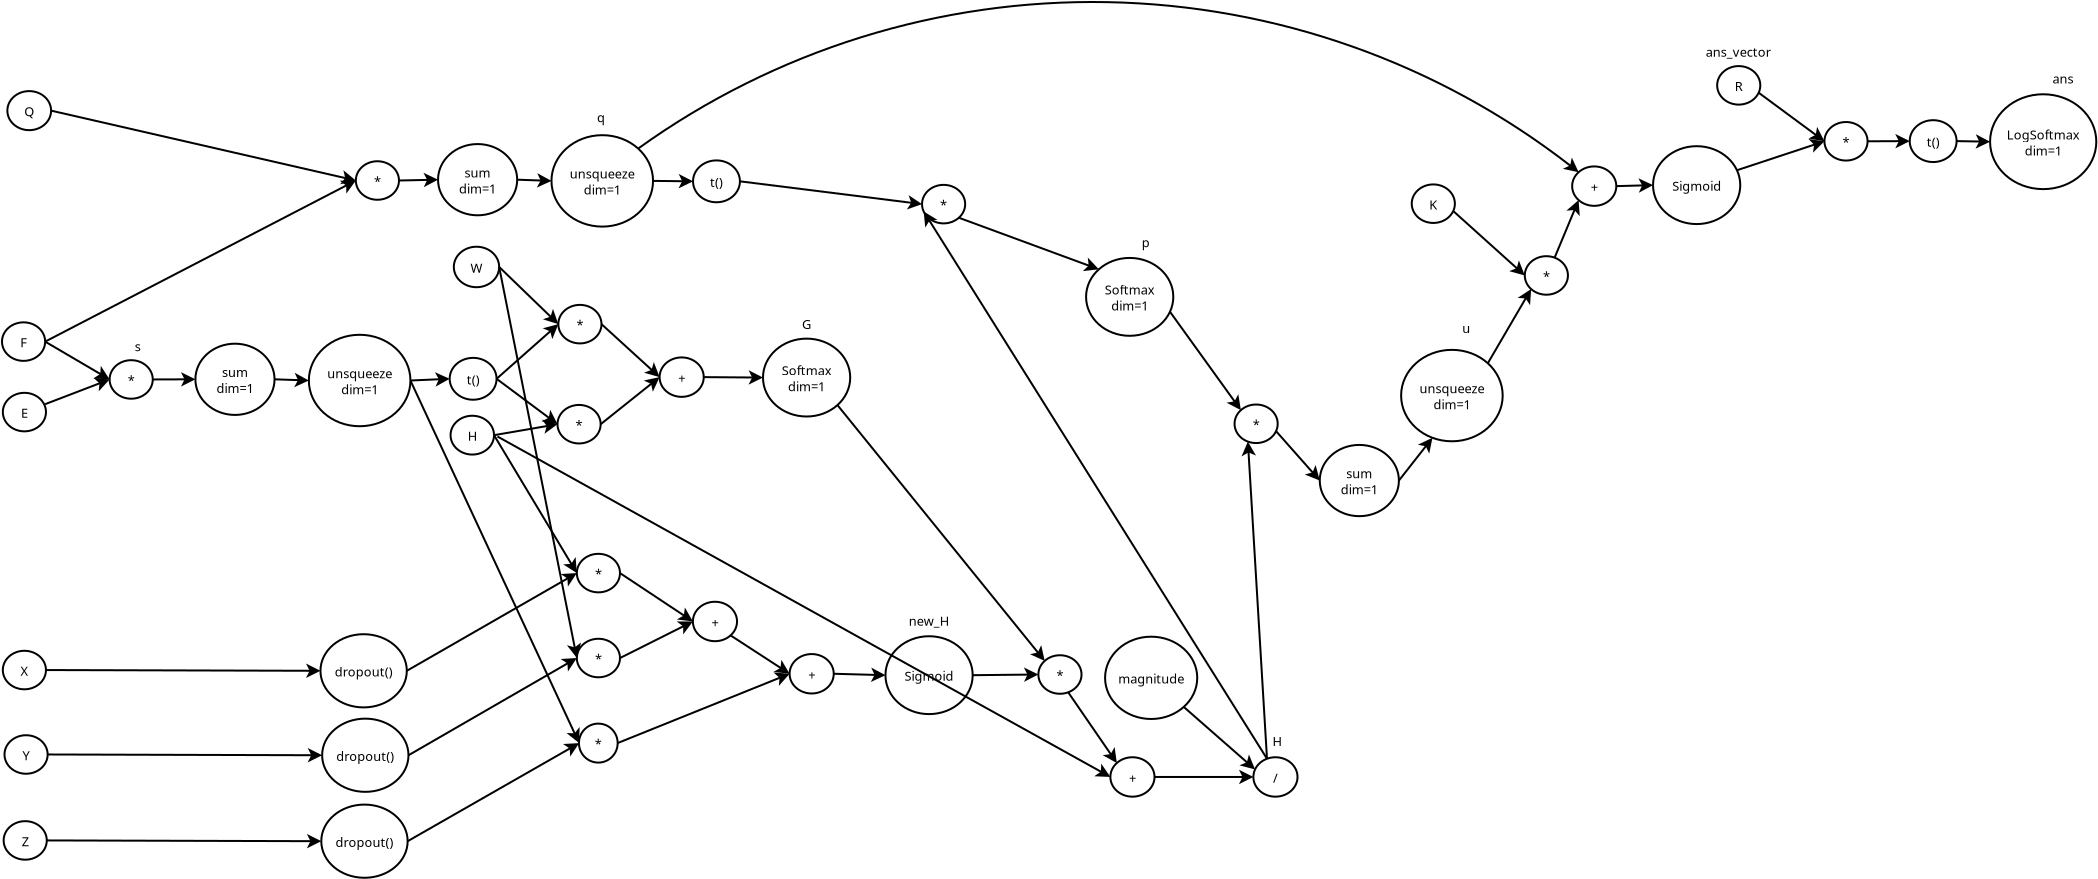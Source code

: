 <?xml version="1.0" encoding="UTF-8"?>
<dia:diagram xmlns:dia="http://www.lysator.liu.se/~alla/dia/">
  <dia:layer name="Background" visible="true" connectable="true" active="true">
    <dia:object type="Flowchart - Ellipse" version="0" id="O0">
      <dia:attribute name="obj_pos">
        <dia:point val="5.23,21.528"/>
      </dia:attribute>
      <dia:attribute name="obj_bb">
        <dia:rectangle val="5.18,21.478;7.437,23.504"/>
      </dia:attribute>
      <dia:attribute name="elem_corner">
        <dia:point val="5.23,21.528"/>
      </dia:attribute>
      <dia:attribute name="elem_width">
        <dia:real val="2.157"/>
      </dia:attribute>
      <dia:attribute name="elem_height">
        <dia:real val="1.926"/>
      </dia:attribute>
      <dia:attribute name="show_background">
        <dia:boolean val="true"/>
      </dia:attribute>
      <dia:attribute name="padding">
        <dia:real val="0.354"/>
      </dia:attribute>
      <dia:attribute name="text">
        <dia:composite type="text">
          <dia:attribute name="string">
            <dia:string>#F#</dia:string>
          </dia:attribute>
          <dia:attribute name="font">
            <dia:font family="sans" style="0" name="Helvetica"/>
          </dia:attribute>
          <dia:attribute name="height">
            <dia:real val="0.8"/>
          </dia:attribute>
          <dia:attribute name="pos">
            <dia:point val="6.308,22.686"/>
          </dia:attribute>
          <dia:attribute name="color">
            <dia:color val="#000000ff"/>
          </dia:attribute>
          <dia:attribute name="alignment">
            <dia:enum val="1"/>
          </dia:attribute>
        </dia:composite>
      </dia:attribute>
    </dia:object>
    <dia:object type="Flowchart - Ellipse" version="0" id="O1">
      <dia:attribute name="obj_pos">
        <dia:point val="5.272,25.052"/>
      </dia:attribute>
      <dia:attribute name="obj_bb">
        <dia:rectangle val="5.222,25.002;7.478,27.027"/>
      </dia:attribute>
      <dia:attribute name="elem_corner">
        <dia:point val="5.272,25.052"/>
      </dia:attribute>
      <dia:attribute name="elem_width">
        <dia:real val="2.157"/>
      </dia:attribute>
      <dia:attribute name="elem_height">
        <dia:real val="1.926"/>
      </dia:attribute>
      <dia:attribute name="show_background">
        <dia:boolean val="true"/>
      </dia:attribute>
      <dia:attribute name="padding">
        <dia:real val="0.354"/>
      </dia:attribute>
      <dia:attribute name="text">
        <dia:composite type="text">
          <dia:attribute name="string">
            <dia:string>#E#</dia:string>
          </dia:attribute>
          <dia:attribute name="font">
            <dia:font family="sans" style="0" name="Helvetica"/>
          </dia:attribute>
          <dia:attribute name="height">
            <dia:real val="0.8"/>
          </dia:attribute>
          <dia:attribute name="pos">
            <dia:point val="6.35,26.209"/>
          </dia:attribute>
          <dia:attribute name="color">
            <dia:color val="#000000ff"/>
          </dia:attribute>
          <dia:attribute name="alignment">
            <dia:enum val="1"/>
          </dia:attribute>
        </dia:composite>
      </dia:attribute>
    </dia:object>
    <dia:object type="Flowchart - Ellipse" version="0" id="O2">
      <dia:attribute name="obj_pos">
        <dia:point val="10.611,23.42"/>
      </dia:attribute>
      <dia:attribute name="obj_bb">
        <dia:rectangle val="10.561,23.37;12.818,25.396"/>
      </dia:attribute>
      <dia:attribute name="elem_corner">
        <dia:point val="10.611,23.42"/>
      </dia:attribute>
      <dia:attribute name="elem_width">
        <dia:real val="2.157"/>
      </dia:attribute>
      <dia:attribute name="elem_height">
        <dia:real val="1.926"/>
      </dia:attribute>
      <dia:attribute name="show_background">
        <dia:boolean val="true"/>
      </dia:attribute>
      <dia:attribute name="padding">
        <dia:real val="0.354"/>
      </dia:attribute>
      <dia:attribute name="text">
        <dia:composite type="text">
          <dia:attribute name="string">
            <dia:string>#*#</dia:string>
          </dia:attribute>
          <dia:attribute name="font">
            <dia:font family="sans" style="0" name="Helvetica"/>
          </dia:attribute>
          <dia:attribute name="height">
            <dia:real val="0.8"/>
          </dia:attribute>
          <dia:attribute name="pos">
            <dia:point val="11.69,24.578"/>
          </dia:attribute>
          <dia:attribute name="color">
            <dia:color val="#000000ff"/>
          </dia:attribute>
          <dia:attribute name="alignment">
            <dia:enum val="1"/>
          </dia:attribute>
        </dia:composite>
      </dia:attribute>
    </dia:object>
    <dia:object type="Standard - Line" version="0" id="O3">
      <dia:attribute name="obj_pos">
        <dia:point val="7.386,22.491"/>
      </dia:attribute>
      <dia:attribute name="obj_bb">
        <dia:rectangle val="7.318,22.423;10.68,24.452"/>
      </dia:attribute>
      <dia:attribute name="conn_endpoints">
        <dia:point val="7.386,22.491"/>
        <dia:point val="10.611,24.383"/>
      </dia:attribute>
      <dia:attribute name="numcp">
        <dia:int val="1"/>
      </dia:attribute>
      <dia:attribute name="end_arrow">
        <dia:enum val="22"/>
      </dia:attribute>
      <dia:attribute name="end_arrow_length">
        <dia:real val="0.5"/>
      </dia:attribute>
      <dia:attribute name="end_arrow_width">
        <dia:real val="0.5"/>
      </dia:attribute>
      <dia:connections>
        <dia:connection handle="0" to="O0" connection="0"/>
        <dia:connection handle="1" to="O2" connection="8"/>
      </dia:connections>
    </dia:object>
    <dia:object type="Standard - Line" version="0" id="O4">
      <dia:attribute name="obj_pos">
        <dia:point val="7.387,25.617"/>
      </dia:attribute>
      <dia:attribute name="obj_bb">
        <dia:rectangle val="7.323,24.298;10.676,25.682"/>
      </dia:attribute>
      <dia:attribute name="conn_endpoints">
        <dia:point val="7.387,25.617"/>
        <dia:point val="10.611,24.383"/>
      </dia:attribute>
      <dia:attribute name="numcp">
        <dia:int val="1"/>
      </dia:attribute>
      <dia:attribute name="end_arrow">
        <dia:enum val="22"/>
      </dia:attribute>
      <dia:attribute name="end_arrow_length">
        <dia:real val="0.5"/>
      </dia:attribute>
      <dia:attribute name="end_arrow_width">
        <dia:real val="0.5"/>
      </dia:attribute>
      <dia:connections>
        <dia:connection handle="0" to="O1" connection="16"/>
        <dia:connection handle="1" to="O2" connection="8"/>
      </dia:connections>
    </dia:object>
    <dia:object type="Standard - Text" version="1" id="O5">
      <dia:attribute name="obj_pos">
        <dia:point val="11.865,22.975"/>
      </dia:attribute>
      <dia:attribute name="obj_bb">
        <dia:rectangle val="11.865,22.38;12.197,23.127"/>
      </dia:attribute>
      <dia:attribute name="text">
        <dia:composite type="text">
          <dia:attribute name="string">
            <dia:string>#s#</dia:string>
          </dia:attribute>
          <dia:attribute name="font">
            <dia:font family="sans" style="0" name="Helvetica"/>
          </dia:attribute>
          <dia:attribute name="height">
            <dia:real val="0.8"/>
          </dia:attribute>
          <dia:attribute name="pos">
            <dia:point val="11.865,22.975"/>
          </dia:attribute>
          <dia:attribute name="color">
            <dia:color val="#000000ff"/>
          </dia:attribute>
          <dia:attribute name="alignment">
            <dia:enum val="0"/>
          </dia:attribute>
        </dia:composite>
      </dia:attribute>
      <dia:attribute name="valign">
        <dia:enum val="3"/>
      </dia:attribute>
    </dia:object>
    <dia:object type="Flowchart - Ellipse" version="0" id="O6">
      <dia:attribute name="obj_pos">
        <dia:point val="27.614,23.304"/>
      </dia:attribute>
      <dia:attribute name="obj_bb">
        <dia:rectangle val="27.564,23.254;30.008,25.447"/>
      </dia:attribute>
      <dia:attribute name="elem_corner">
        <dia:point val="27.614,23.304"/>
      </dia:attribute>
      <dia:attribute name="elem_width">
        <dia:real val="2.344"/>
      </dia:attribute>
      <dia:attribute name="elem_height">
        <dia:real val="2.093"/>
      </dia:attribute>
      <dia:attribute name="show_background">
        <dia:boolean val="true"/>
      </dia:attribute>
      <dia:attribute name="padding">
        <dia:real val="0.354"/>
      </dia:attribute>
      <dia:attribute name="text">
        <dia:composite type="text">
          <dia:attribute name="string">
            <dia:string>#t()#</dia:string>
          </dia:attribute>
          <dia:attribute name="font">
            <dia:font family="sans" style="0" name="Helvetica"/>
          </dia:attribute>
          <dia:attribute name="height">
            <dia:real val="0.8"/>
          </dia:attribute>
          <dia:attribute name="pos">
            <dia:point val="28.786,24.546"/>
          </dia:attribute>
          <dia:attribute name="color">
            <dia:color val="#000000ff"/>
          </dia:attribute>
          <dia:attribute name="alignment">
            <dia:enum val="1"/>
          </dia:attribute>
        </dia:composite>
      </dia:attribute>
    </dia:object>
    <dia:object type="Standard - Line" version="0" id="O7">
      <dia:attribute name="obj_pos">
        <dia:point val="25.651,24.436"/>
      </dia:attribute>
      <dia:attribute name="obj_bb">
        <dia:rectangle val="25.599,24.021;27.666,24.744"/>
      </dia:attribute>
      <dia:attribute name="conn_endpoints">
        <dia:point val="25.651,24.436"/>
        <dia:point val="27.614,24.351"/>
      </dia:attribute>
      <dia:attribute name="numcp">
        <dia:int val="1"/>
      </dia:attribute>
      <dia:attribute name="end_arrow">
        <dia:enum val="22"/>
      </dia:attribute>
      <dia:attribute name="end_arrow_length">
        <dia:real val="0.5"/>
      </dia:attribute>
      <dia:attribute name="end_arrow_width">
        <dia:real val="0.5"/>
      </dia:attribute>
      <dia:connections>
        <dia:connection handle="0" to="O105" connection="0"/>
        <dia:connection handle="1" to="O6" connection="8"/>
      </dia:connections>
    </dia:object>
    <dia:object type="Flowchart - Ellipse" version="0" id="O8">
      <dia:attribute name="obj_pos">
        <dia:point val="27.658,26.198"/>
      </dia:attribute>
      <dia:attribute name="obj_bb">
        <dia:rectangle val="27.608,26.148;29.881,28.188"/>
      </dia:attribute>
      <dia:attribute name="elem_corner">
        <dia:point val="27.658,26.198"/>
      </dia:attribute>
      <dia:attribute name="elem_width">
        <dia:real val="2.173"/>
      </dia:attribute>
      <dia:attribute name="elem_height">
        <dia:real val="1.941"/>
      </dia:attribute>
      <dia:attribute name="show_background">
        <dia:boolean val="true"/>
      </dia:attribute>
      <dia:attribute name="padding">
        <dia:real val="0.354"/>
      </dia:attribute>
      <dia:attribute name="text">
        <dia:composite type="text">
          <dia:attribute name="string">
            <dia:string>#H#</dia:string>
          </dia:attribute>
          <dia:attribute name="font">
            <dia:font family="sans" style="0" name="Helvetica"/>
          </dia:attribute>
          <dia:attribute name="height">
            <dia:real val="0.8"/>
          </dia:attribute>
          <dia:attribute name="pos">
            <dia:point val="28.744,27.363"/>
          </dia:attribute>
          <dia:attribute name="color">
            <dia:color val="#000000ff"/>
          </dia:attribute>
          <dia:attribute name="alignment">
            <dia:enum val="1"/>
          </dia:attribute>
        </dia:composite>
      </dia:attribute>
    </dia:object>
    <dia:object type="Flowchart - Ellipse" version="0" id="O9">
      <dia:attribute name="obj_pos">
        <dia:point val="33.005,25.658"/>
      </dia:attribute>
      <dia:attribute name="obj_bb">
        <dia:rectangle val="32.956,25.608;35.212,27.634"/>
      </dia:attribute>
      <dia:attribute name="elem_corner">
        <dia:point val="33.005,25.658"/>
      </dia:attribute>
      <dia:attribute name="elem_width">
        <dia:real val="2.157"/>
      </dia:attribute>
      <dia:attribute name="elem_height">
        <dia:real val="1.926"/>
      </dia:attribute>
      <dia:attribute name="show_background">
        <dia:boolean val="true"/>
      </dia:attribute>
      <dia:attribute name="padding">
        <dia:real val="0.354"/>
      </dia:attribute>
      <dia:attribute name="text">
        <dia:composite type="text">
          <dia:attribute name="string">
            <dia:string>#*#</dia:string>
          </dia:attribute>
          <dia:attribute name="font">
            <dia:font family="sans" style="0" name="Helvetica"/>
          </dia:attribute>
          <dia:attribute name="height">
            <dia:real val="0.8"/>
          </dia:attribute>
          <dia:attribute name="pos">
            <dia:point val="34.084,26.816"/>
          </dia:attribute>
          <dia:attribute name="color">
            <dia:color val="#000000ff"/>
          </dia:attribute>
          <dia:attribute name="alignment">
            <dia:enum val="1"/>
          </dia:attribute>
        </dia:composite>
      </dia:attribute>
    </dia:object>
    <dia:object type="Standard - Line" version="0" id="O10">
      <dia:attribute name="obj_pos">
        <dia:point val="29.958,24.351"/>
      </dia:attribute>
      <dia:attribute name="obj_bb">
        <dia:rectangle val="29.888,24.281;33.075,26.691"/>
      </dia:attribute>
      <dia:attribute name="conn_endpoints">
        <dia:point val="29.958,24.351"/>
        <dia:point val="33.005,26.621"/>
      </dia:attribute>
      <dia:attribute name="numcp">
        <dia:int val="1"/>
      </dia:attribute>
      <dia:attribute name="end_arrow">
        <dia:enum val="22"/>
      </dia:attribute>
      <dia:attribute name="end_arrow_length">
        <dia:real val="0.5"/>
      </dia:attribute>
      <dia:attribute name="end_arrow_width">
        <dia:real val="0.5"/>
      </dia:attribute>
      <dia:connections>
        <dia:connection handle="0" to="O6" connection="0"/>
        <dia:connection handle="1" to="O9" connection="8"/>
      </dia:connections>
    </dia:object>
    <dia:object type="Standard - Line" version="0" id="O11">
      <dia:attribute name="obj_pos">
        <dia:point val="29.831,27.168"/>
      </dia:attribute>
      <dia:attribute name="obj_bb">
        <dia:rectangle val="29.773,26.387;33.063,27.226"/>
      </dia:attribute>
      <dia:attribute name="conn_endpoints">
        <dia:point val="29.831,27.168"/>
        <dia:point val="33.005,26.621"/>
      </dia:attribute>
      <dia:attribute name="numcp">
        <dia:int val="1"/>
      </dia:attribute>
      <dia:attribute name="end_arrow">
        <dia:enum val="22"/>
      </dia:attribute>
      <dia:attribute name="end_arrow_length">
        <dia:real val="0.5"/>
      </dia:attribute>
      <dia:attribute name="end_arrow_width">
        <dia:real val="0.5"/>
      </dia:attribute>
      <dia:connections>
        <dia:connection handle="0" to="O8" connection="0"/>
        <dia:connection handle="1" to="O9" connection="8"/>
      </dia:connections>
    </dia:object>
    <dia:object type="Flowchart - Ellipse" version="0" id="O12">
      <dia:attribute name="obj_pos">
        <dia:point val="38.11,23.282"/>
      </dia:attribute>
      <dia:attribute name="obj_bb">
        <dia:rectangle val="38.06,23.232;40.367,25.302"/>
      </dia:attribute>
      <dia:attribute name="elem_corner">
        <dia:point val="38.11,23.282"/>
      </dia:attribute>
      <dia:attribute name="elem_width">
        <dia:real val="2.207"/>
      </dia:attribute>
      <dia:attribute name="elem_height">
        <dia:real val="1.971"/>
      </dia:attribute>
      <dia:attribute name="show_background">
        <dia:boolean val="true"/>
      </dia:attribute>
      <dia:attribute name="padding">
        <dia:real val="0.354"/>
      </dia:attribute>
      <dia:attribute name="text">
        <dia:composite type="text">
          <dia:attribute name="string">
            <dia:string>#+#</dia:string>
          </dia:attribute>
          <dia:attribute name="font">
            <dia:font family="sans" style="0" name="Helvetica"/>
          </dia:attribute>
          <dia:attribute name="height">
            <dia:real val="0.8"/>
          </dia:attribute>
          <dia:attribute name="pos">
            <dia:point val="39.213,24.462"/>
          </dia:attribute>
          <dia:attribute name="color">
            <dia:color val="#000000ff"/>
          </dia:attribute>
          <dia:attribute name="alignment">
            <dia:enum val="1"/>
          </dia:attribute>
        </dia:composite>
      </dia:attribute>
    </dia:object>
    <dia:object type="Flowchart - Ellipse" version="0" id="O13">
      <dia:attribute name="obj_pos">
        <dia:point val="33.047,20.655"/>
      </dia:attribute>
      <dia:attribute name="obj_bb">
        <dia:rectangle val="32.998,20.605;35.254,22.631"/>
      </dia:attribute>
      <dia:attribute name="elem_corner">
        <dia:point val="33.047,20.655"/>
      </dia:attribute>
      <dia:attribute name="elem_width">
        <dia:real val="2.157"/>
      </dia:attribute>
      <dia:attribute name="elem_height">
        <dia:real val="1.926"/>
      </dia:attribute>
      <dia:attribute name="show_background">
        <dia:boolean val="true"/>
      </dia:attribute>
      <dia:attribute name="padding">
        <dia:real val="0.354"/>
      </dia:attribute>
      <dia:attribute name="text">
        <dia:composite type="text">
          <dia:attribute name="string">
            <dia:string>#*#</dia:string>
          </dia:attribute>
          <dia:attribute name="font">
            <dia:font family="sans" style="0" name="Helvetica"/>
          </dia:attribute>
          <dia:attribute name="height">
            <dia:real val="0.8"/>
          </dia:attribute>
          <dia:attribute name="pos">
            <dia:point val="34.126,21.813"/>
          </dia:attribute>
          <dia:attribute name="color">
            <dia:color val="#000000ff"/>
          </dia:attribute>
          <dia:attribute name="alignment">
            <dia:enum val="1"/>
          </dia:attribute>
        </dia:composite>
      </dia:attribute>
    </dia:object>
    <dia:object type="Standard - Line" version="0" id="O14">
      <dia:attribute name="obj_pos">
        <dia:point val="29.958,24.351"/>
      </dia:attribute>
      <dia:attribute name="obj_bb">
        <dia:rectangle val="29.888,21.547;33.118,24.422"/>
      </dia:attribute>
      <dia:attribute name="conn_endpoints">
        <dia:point val="29.958,24.351"/>
        <dia:point val="33.047,21.618"/>
      </dia:attribute>
      <dia:attribute name="numcp">
        <dia:int val="1"/>
      </dia:attribute>
      <dia:attribute name="end_arrow">
        <dia:enum val="22"/>
      </dia:attribute>
      <dia:attribute name="end_arrow_length">
        <dia:real val="0.5"/>
      </dia:attribute>
      <dia:attribute name="end_arrow_width">
        <dia:real val="0.5"/>
      </dia:attribute>
      <dia:connections>
        <dia:connection handle="0" to="O6" connection="0"/>
        <dia:connection handle="1" to="O13" connection="8"/>
      </dia:connections>
    </dia:object>
    <dia:object type="Standard - Line" version="0" id="O15">
      <dia:attribute name="obj_pos">
        <dia:point val="35.204,21.618"/>
      </dia:attribute>
      <dia:attribute name="obj_bb">
        <dia:rectangle val="35.134,21.547;38.181,24.337"/>
      </dia:attribute>
      <dia:attribute name="conn_endpoints">
        <dia:point val="35.204,21.618"/>
        <dia:point val="38.11,24.267"/>
      </dia:attribute>
      <dia:attribute name="numcp">
        <dia:int val="1"/>
      </dia:attribute>
      <dia:attribute name="end_arrow">
        <dia:enum val="22"/>
      </dia:attribute>
      <dia:attribute name="end_arrow_length">
        <dia:real val="0.5"/>
      </dia:attribute>
      <dia:attribute name="end_arrow_width">
        <dia:real val="0.5"/>
      </dia:attribute>
      <dia:connections>
        <dia:connection handle="0" to="O13" connection="0"/>
        <dia:connection handle="1" to="O12" connection="8"/>
      </dia:connections>
    </dia:object>
    <dia:object type="Standard - Line" version="0" id="O16">
      <dia:attribute name="obj_pos">
        <dia:point val="35.162,26.621"/>
      </dia:attribute>
      <dia:attribute name="obj_bb">
        <dia:rectangle val="35.092,24.197;38.18,26.692"/>
      </dia:attribute>
      <dia:attribute name="conn_endpoints">
        <dia:point val="35.162,26.621"/>
        <dia:point val="38.11,24.267"/>
      </dia:attribute>
      <dia:attribute name="numcp">
        <dia:int val="1"/>
      </dia:attribute>
      <dia:attribute name="end_arrow">
        <dia:enum val="22"/>
      </dia:attribute>
      <dia:attribute name="end_arrow_length">
        <dia:real val="0.5"/>
      </dia:attribute>
      <dia:attribute name="end_arrow_width">
        <dia:real val="0.5"/>
      </dia:attribute>
      <dia:connections>
        <dia:connection handle="0" to="O9" connection="0"/>
        <dia:connection handle="1" to="O12" connection="8"/>
      </dia:connections>
    </dia:object>
    <dia:object type="Flowchart - Ellipse" version="0" id="O17">
      <dia:attribute name="obj_pos">
        <dia:point val="43.28,22.342"/>
      </dia:attribute>
      <dia:attribute name="obj_bb">
        <dia:rectangle val="43.23,22.292;47.691,26.286"/>
      </dia:attribute>
      <dia:attribute name="elem_corner">
        <dia:point val="43.28,22.342"/>
      </dia:attribute>
      <dia:attribute name="elem_width">
        <dia:real val="4.361"/>
      </dia:attribute>
      <dia:attribute name="elem_height">
        <dia:real val="3.894"/>
      </dia:attribute>
      <dia:attribute name="show_background">
        <dia:boolean val="true"/>
      </dia:attribute>
      <dia:attribute name="padding">
        <dia:real val="0.354"/>
      </dia:attribute>
      <dia:attribute name="text">
        <dia:composite type="text">
          <dia:attribute name="string">
            <dia:string>#Softmax
dim=1#</dia:string>
          </dia:attribute>
          <dia:attribute name="font">
            <dia:font family="sans" style="0" name="Helvetica"/>
          </dia:attribute>
          <dia:attribute name="height">
            <dia:real val="0.8"/>
          </dia:attribute>
          <dia:attribute name="pos">
            <dia:point val="45.461,24.084"/>
          </dia:attribute>
          <dia:attribute name="color">
            <dia:color val="#000000ff"/>
          </dia:attribute>
          <dia:attribute name="alignment">
            <dia:enum val="1"/>
          </dia:attribute>
        </dia:composite>
      </dia:attribute>
    </dia:object>
    <dia:object type="Standard - Text" version="1" id="O18">
      <dia:attribute name="obj_pos">
        <dia:point val="45.233,21.858"/>
      </dia:attribute>
      <dia:attribute name="obj_bb">
        <dia:rectangle val="45.233,21.263;45.727,22.01"/>
      </dia:attribute>
      <dia:attribute name="text">
        <dia:composite type="text">
          <dia:attribute name="string">
            <dia:string>#G#</dia:string>
          </dia:attribute>
          <dia:attribute name="font">
            <dia:font family="sans" style="0" name="Helvetica"/>
          </dia:attribute>
          <dia:attribute name="height">
            <dia:real val="0.8"/>
          </dia:attribute>
          <dia:attribute name="pos">
            <dia:point val="45.233,21.858"/>
          </dia:attribute>
          <dia:attribute name="color">
            <dia:color val="#000000ff"/>
          </dia:attribute>
          <dia:attribute name="alignment">
            <dia:enum val="0"/>
          </dia:attribute>
        </dia:composite>
      </dia:attribute>
      <dia:attribute name="valign">
        <dia:enum val="3"/>
      </dia:attribute>
    </dia:object>
    <dia:object type="Standard - Line" version="0" id="O19">
      <dia:attribute name="obj_pos">
        <dia:point val="40.317,24.267"/>
      </dia:attribute>
      <dia:attribute name="obj_bb">
        <dia:rectangle val="40.266,23.922;43.331,24.645"/>
      </dia:attribute>
      <dia:attribute name="conn_endpoints">
        <dia:point val="40.317,24.267"/>
        <dia:point val="43.28,24.289"/>
      </dia:attribute>
      <dia:attribute name="numcp">
        <dia:int val="1"/>
      </dia:attribute>
      <dia:attribute name="end_arrow">
        <dia:enum val="22"/>
      </dia:attribute>
      <dia:attribute name="end_arrow_length">
        <dia:real val="0.5"/>
      </dia:attribute>
      <dia:attribute name="end_arrow_width">
        <dia:real val="0.5"/>
      </dia:attribute>
      <dia:connections>
        <dia:connection handle="0" to="O12" connection="0"/>
        <dia:connection handle="1" to="O17" connection="8"/>
      </dia:connections>
    </dia:object>
    <dia:object type="Flowchart - Ellipse" version="0" id="O20">
      <dia:attribute name="obj_pos">
        <dia:point val="5.271,37.95"/>
      </dia:attribute>
      <dia:attribute name="obj_bb">
        <dia:rectangle val="5.221,37.9;7.477,39.926"/>
      </dia:attribute>
      <dia:attribute name="elem_corner">
        <dia:point val="5.271,37.95"/>
      </dia:attribute>
      <dia:attribute name="elem_width">
        <dia:real val="2.157"/>
      </dia:attribute>
      <dia:attribute name="elem_height">
        <dia:real val="1.926"/>
      </dia:attribute>
      <dia:attribute name="show_background">
        <dia:boolean val="true"/>
      </dia:attribute>
      <dia:attribute name="padding">
        <dia:real val="0.354"/>
      </dia:attribute>
      <dia:attribute name="text">
        <dia:composite type="text">
          <dia:attribute name="string">
            <dia:string>#X#</dia:string>
          </dia:attribute>
          <dia:attribute name="font">
            <dia:font family="sans" style="0" name="Helvetica"/>
          </dia:attribute>
          <dia:attribute name="height">
            <dia:real val="0.8"/>
          </dia:attribute>
          <dia:attribute name="pos">
            <dia:point val="6.349,39.108"/>
          </dia:attribute>
          <dia:attribute name="color">
            <dia:color val="#000000ff"/>
          </dia:attribute>
          <dia:attribute name="alignment">
            <dia:enum val="1"/>
          </dia:attribute>
        </dia:composite>
      </dia:attribute>
    </dia:object>
    <dia:object type="Flowchart - Ellipse" version="0" id="O21">
      <dia:attribute name="obj_pos">
        <dia:point val="21.153,37.121"/>
      </dia:attribute>
      <dia:attribute name="obj_bb">
        <dia:rectangle val="21.103,37.071;25.52,40.83"/>
      </dia:attribute>
      <dia:attribute name="elem_corner">
        <dia:point val="21.153,37.121"/>
      </dia:attribute>
      <dia:attribute name="elem_width">
        <dia:real val="4.317"/>
      </dia:attribute>
      <dia:attribute name="elem_height">
        <dia:real val="3.66"/>
      </dia:attribute>
      <dia:attribute name="show_background">
        <dia:boolean val="true"/>
      </dia:attribute>
      <dia:attribute name="padding">
        <dia:real val="0.354"/>
      </dia:attribute>
      <dia:attribute name="text">
        <dia:composite type="text">
          <dia:attribute name="string">
            <dia:string>#dropout()#</dia:string>
          </dia:attribute>
          <dia:attribute name="font">
            <dia:font family="sans" style="0" name="Helvetica"/>
          </dia:attribute>
          <dia:attribute name="height">
            <dia:real val="0.8"/>
          </dia:attribute>
          <dia:attribute name="pos">
            <dia:point val="23.311,39.146"/>
          </dia:attribute>
          <dia:attribute name="color">
            <dia:color val="#000000ff"/>
          </dia:attribute>
          <dia:attribute name="alignment">
            <dia:enum val="1"/>
          </dia:attribute>
        </dia:composite>
      </dia:attribute>
    </dia:object>
    <dia:object type="Standard - Line" version="0" id="O22">
      <dia:attribute name="obj_pos">
        <dia:point val="7.427,38.913"/>
      </dia:attribute>
      <dia:attribute name="obj_bb">
        <dia:rectangle val="7.377,38.587;21.203,39.31"/>
      </dia:attribute>
      <dia:attribute name="conn_endpoints">
        <dia:point val="7.427,38.913"/>
        <dia:point val="21.153,38.951"/>
      </dia:attribute>
      <dia:attribute name="numcp">
        <dia:int val="1"/>
      </dia:attribute>
      <dia:attribute name="end_arrow">
        <dia:enum val="22"/>
      </dia:attribute>
      <dia:attribute name="end_arrow_length">
        <dia:real val="0.5"/>
      </dia:attribute>
      <dia:attribute name="end_arrow_width">
        <dia:real val="0.5"/>
      </dia:attribute>
      <dia:connections>
        <dia:connection handle="0" to="O20" connection="0"/>
        <dia:connection handle="1" to="O21" connection="8"/>
      </dia:connections>
    </dia:object>
    <dia:object type="Flowchart - Ellipse" version="0" id="O23">
      <dia:attribute name="obj_pos">
        <dia:point val="5.355,42.172"/>
      </dia:attribute>
      <dia:attribute name="obj_bb">
        <dia:rectangle val="5.305,42.122;7.561,44.148"/>
      </dia:attribute>
      <dia:attribute name="elem_corner">
        <dia:point val="5.355,42.172"/>
      </dia:attribute>
      <dia:attribute name="elem_width">
        <dia:real val="2.157"/>
      </dia:attribute>
      <dia:attribute name="elem_height">
        <dia:real val="1.926"/>
      </dia:attribute>
      <dia:attribute name="show_background">
        <dia:boolean val="true"/>
      </dia:attribute>
      <dia:attribute name="padding">
        <dia:real val="0.354"/>
      </dia:attribute>
      <dia:attribute name="text">
        <dia:composite type="text">
          <dia:attribute name="string">
            <dia:string>#Y#</dia:string>
          </dia:attribute>
          <dia:attribute name="font">
            <dia:font family="sans" style="0" name="Helvetica"/>
          </dia:attribute>
          <dia:attribute name="height">
            <dia:real val="0.8"/>
          </dia:attribute>
          <dia:attribute name="pos">
            <dia:point val="6.433,43.33"/>
          </dia:attribute>
          <dia:attribute name="color">
            <dia:color val="#000000ff"/>
          </dia:attribute>
          <dia:attribute name="alignment">
            <dia:enum val="1"/>
          </dia:attribute>
        </dia:composite>
      </dia:attribute>
    </dia:object>
    <dia:object type="Flowchart - Ellipse" version="0" id="O24">
      <dia:attribute name="obj_pos">
        <dia:point val="21.237,41.343"/>
      </dia:attribute>
      <dia:attribute name="obj_bb">
        <dia:rectangle val="21.187,41.293;25.604,45.053"/>
      </dia:attribute>
      <dia:attribute name="elem_corner">
        <dia:point val="21.237,41.343"/>
      </dia:attribute>
      <dia:attribute name="elem_width">
        <dia:real val="4.317"/>
      </dia:attribute>
      <dia:attribute name="elem_height">
        <dia:real val="3.66"/>
      </dia:attribute>
      <dia:attribute name="show_background">
        <dia:boolean val="true"/>
      </dia:attribute>
      <dia:attribute name="padding">
        <dia:real val="0.354"/>
      </dia:attribute>
      <dia:attribute name="text">
        <dia:composite type="text">
          <dia:attribute name="string">
            <dia:string>#dropout()#</dia:string>
          </dia:attribute>
          <dia:attribute name="font">
            <dia:font family="sans" style="0" name="Helvetica"/>
          </dia:attribute>
          <dia:attribute name="height">
            <dia:real val="0.8"/>
          </dia:attribute>
          <dia:attribute name="pos">
            <dia:point val="23.396,43.368"/>
          </dia:attribute>
          <dia:attribute name="color">
            <dia:color val="#000000ff"/>
          </dia:attribute>
          <dia:attribute name="alignment">
            <dia:enum val="1"/>
          </dia:attribute>
        </dia:composite>
      </dia:attribute>
    </dia:object>
    <dia:object type="Standard - Line" version="0" id="O25">
      <dia:attribute name="obj_pos">
        <dia:point val="7.511,43.135"/>
      </dia:attribute>
      <dia:attribute name="obj_bb">
        <dia:rectangle val="7.461,42.809;21.287,43.532"/>
      </dia:attribute>
      <dia:attribute name="conn_endpoints">
        <dia:point val="7.511,43.135"/>
        <dia:point val="21.237,43.173"/>
      </dia:attribute>
      <dia:attribute name="numcp">
        <dia:int val="1"/>
      </dia:attribute>
      <dia:attribute name="end_arrow">
        <dia:enum val="22"/>
      </dia:attribute>
      <dia:attribute name="end_arrow_length">
        <dia:real val="0.5"/>
      </dia:attribute>
      <dia:attribute name="end_arrow_width">
        <dia:real val="0.5"/>
      </dia:attribute>
      <dia:connections>
        <dia:connection handle="0" to="O23" connection="0"/>
        <dia:connection handle="1" to="O24" connection="8"/>
      </dia:connections>
    </dia:object>
    <dia:object type="Flowchart - Ellipse" version="0" id="O26">
      <dia:attribute name="obj_pos">
        <dia:point val="5.312,46.469"/>
      </dia:attribute>
      <dia:attribute name="obj_bb">
        <dia:rectangle val="5.263,46.419;7.519,48.445"/>
      </dia:attribute>
      <dia:attribute name="elem_corner">
        <dia:point val="5.312,46.469"/>
      </dia:attribute>
      <dia:attribute name="elem_width">
        <dia:real val="2.157"/>
      </dia:attribute>
      <dia:attribute name="elem_height">
        <dia:real val="1.926"/>
      </dia:attribute>
      <dia:attribute name="show_background">
        <dia:boolean val="true"/>
      </dia:attribute>
      <dia:attribute name="padding">
        <dia:real val="0.354"/>
      </dia:attribute>
      <dia:attribute name="text">
        <dia:composite type="text">
          <dia:attribute name="string">
            <dia:string>#Z#</dia:string>
          </dia:attribute>
          <dia:attribute name="font">
            <dia:font family="sans" style="0" name="Helvetica"/>
          </dia:attribute>
          <dia:attribute name="height">
            <dia:real val="0.8"/>
          </dia:attribute>
          <dia:attribute name="pos">
            <dia:point val="6.391,47.627"/>
          </dia:attribute>
          <dia:attribute name="color">
            <dia:color val="#000000ff"/>
          </dia:attribute>
          <dia:attribute name="alignment">
            <dia:enum val="1"/>
          </dia:attribute>
        </dia:composite>
      </dia:attribute>
    </dia:object>
    <dia:object type="Flowchart - Ellipse" version="0" id="O27">
      <dia:attribute name="obj_pos">
        <dia:point val="21.195,45.64"/>
      </dia:attribute>
      <dia:attribute name="obj_bb">
        <dia:rectangle val="21.145,45.59;25.562,49.349"/>
      </dia:attribute>
      <dia:attribute name="elem_corner">
        <dia:point val="21.195,45.64"/>
      </dia:attribute>
      <dia:attribute name="elem_width">
        <dia:real val="4.317"/>
      </dia:attribute>
      <dia:attribute name="elem_height">
        <dia:real val="3.66"/>
      </dia:attribute>
      <dia:attribute name="show_background">
        <dia:boolean val="true"/>
      </dia:attribute>
      <dia:attribute name="padding">
        <dia:real val="0.354"/>
      </dia:attribute>
      <dia:attribute name="text">
        <dia:composite type="text">
          <dia:attribute name="string">
            <dia:string>#dropout()#</dia:string>
          </dia:attribute>
          <dia:attribute name="font">
            <dia:font family="sans" style="0" name="Helvetica"/>
          </dia:attribute>
          <dia:attribute name="height">
            <dia:real val="0.8"/>
          </dia:attribute>
          <dia:attribute name="pos">
            <dia:point val="23.354,47.665"/>
          </dia:attribute>
          <dia:attribute name="color">
            <dia:color val="#000000ff"/>
          </dia:attribute>
          <dia:attribute name="alignment">
            <dia:enum val="1"/>
          </dia:attribute>
        </dia:composite>
      </dia:attribute>
    </dia:object>
    <dia:object type="Standard - Line" version="0" id="O28">
      <dia:attribute name="obj_pos">
        <dia:point val="7.469,47.432"/>
      </dia:attribute>
      <dia:attribute name="obj_bb">
        <dia:rectangle val="7.419,47.106;21.245,47.83"/>
      </dia:attribute>
      <dia:attribute name="conn_endpoints">
        <dia:point val="7.469,47.432"/>
        <dia:point val="21.195,47.47"/>
      </dia:attribute>
      <dia:attribute name="numcp">
        <dia:int val="1"/>
      </dia:attribute>
      <dia:attribute name="end_arrow">
        <dia:enum val="22"/>
      </dia:attribute>
      <dia:attribute name="end_arrow_length">
        <dia:real val="0.5"/>
      </dia:attribute>
      <dia:attribute name="end_arrow_width">
        <dia:real val="0.5"/>
      </dia:attribute>
      <dia:connections>
        <dia:connection handle="0" to="O26" connection="0"/>
        <dia:connection handle="1" to="O27" connection="8"/>
      </dia:connections>
    </dia:object>
    <dia:object type="Flowchart - Ellipse" version="0" id="O29">
      <dia:attribute name="obj_pos">
        <dia:point val="33.972,33.102"/>
      </dia:attribute>
      <dia:attribute name="obj_bb">
        <dia:rectangle val="33.922,33.052;36.179,35.078"/>
      </dia:attribute>
      <dia:attribute name="elem_corner">
        <dia:point val="33.972,33.102"/>
      </dia:attribute>
      <dia:attribute name="elem_width">
        <dia:real val="2.157"/>
      </dia:attribute>
      <dia:attribute name="elem_height">
        <dia:real val="1.926"/>
      </dia:attribute>
      <dia:attribute name="show_background">
        <dia:boolean val="true"/>
      </dia:attribute>
      <dia:attribute name="padding">
        <dia:real val="0.354"/>
      </dia:attribute>
      <dia:attribute name="text">
        <dia:composite type="text">
          <dia:attribute name="string">
            <dia:string>#*#</dia:string>
          </dia:attribute>
          <dia:attribute name="font">
            <dia:font family="sans" style="0" name="Helvetica"/>
          </dia:attribute>
          <dia:attribute name="height">
            <dia:real val="0.8"/>
          </dia:attribute>
          <dia:attribute name="pos">
            <dia:point val="35.051,34.26"/>
          </dia:attribute>
          <dia:attribute name="color">
            <dia:color val="#000000ff"/>
          </dia:attribute>
          <dia:attribute name="alignment">
            <dia:enum val="1"/>
          </dia:attribute>
        </dia:composite>
      </dia:attribute>
    </dia:object>
    <dia:object type="Standard - Line" version="0" id="O30">
      <dia:attribute name="obj_pos">
        <dia:point val="25.47,38.951"/>
      </dia:attribute>
      <dia:attribute name="obj_bb">
        <dia:rectangle val="25.402,33.997;34.041,39.019"/>
      </dia:attribute>
      <dia:attribute name="conn_endpoints">
        <dia:point val="25.47,38.951"/>
        <dia:point val="33.972,34.065"/>
      </dia:attribute>
      <dia:attribute name="numcp">
        <dia:int val="1"/>
      </dia:attribute>
      <dia:attribute name="end_arrow">
        <dia:enum val="22"/>
      </dia:attribute>
      <dia:attribute name="end_arrow_length">
        <dia:real val="0.5"/>
      </dia:attribute>
      <dia:attribute name="end_arrow_width">
        <dia:real val="0.5"/>
      </dia:attribute>
      <dia:connections>
        <dia:connection handle="0" to="O21" connection="0"/>
        <dia:connection handle="1" to="O29" connection="8"/>
      </dia:connections>
    </dia:object>
    <dia:object type="Standard - Line" version="0" id="O31">
      <dia:attribute name="obj_pos">
        <dia:point val="29.831,27.168"/>
      </dia:attribute>
      <dia:attribute name="obj_bb">
        <dia:rectangle val="29.762,27.099;34.041,34.134"/>
      </dia:attribute>
      <dia:attribute name="conn_endpoints">
        <dia:point val="29.831,27.168"/>
        <dia:point val="33.972,34.065"/>
      </dia:attribute>
      <dia:attribute name="numcp">
        <dia:int val="1"/>
      </dia:attribute>
      <dia:attribute name="end_arrow">
        <dia:enum val="22"/>
      </dia:attribute>
      <dia:attribute name="end_arrow_length">
        <dia:real val="0.5"/>
      </dia:attribute>
      <dia:attribute name="end_arrow_width">
        <dia:real val="0.5"/>
      </dia:attribute>
      <dia:connections>
        <dia:connection handle="0" to="O8" connection="0"/>
        <dia:connection handle="1" to="O29" connection="8"/>
      </dia:connections>
    </dia:object>
    <dia:object type="Flowchart - Ellipse" version="0" id="O32">
      <dia:attribute name="obj_pos">
        <dia:point val="27.821,17.747"/>
      </dia:attribute>
      <dia:attribute name="obj_bb">
        <dia:rectangle val="27.771,17.697;30.138,19.821"/>
      </dia:attribute>
      <dia:attribute name="elem_corner">
        <dia:point val="27.821,17.747"/>
      </dia:attribute>
      <dia:attribute name="elem_width">
        <dia:real val="2.267"/>
      </dia:attribute>
      <dia:attribute name="elem_height">
        <dia:real val="2.024"/>
      </dia:attribute>
      <dia:attribute name="show_background">
        <dia:boolean val="true"/>
      </dia:attribute>
      <dia:attribute name="padding">
        <dia:real val="0.354"/>
      </dia:attribute>
      <dia:attribute name="text">
        <dia:composite type="text">
          <dia:attribute name="string">
            <dia:string>#W#</dia:string>
          </dia:attribute>
          <dia:attribute name="font">
            <dia:font family="sans" style="0" name="Helvetica"/>
          </dia:attribute>
          <dia:attribute name="height">
            <dia:real val="0.8"/>
          </dia:attribute>
          <dia:attribute name="pos">
            <dia:point val="28.954,18.954"/>
          </dia:attribute>
          <dia:attribute name="color">
            <dia:color val="#000000ff"/>
          </dia:attribute>
          <dia:attribute name="alignment">
            <dia:enum val="1"/>
          </dia:attribute>
        </dia:composite>
      </dia:attribute>
    </dia:object>
    <dia:object type="Standard - Line" version="0" id="O33">
      <dia:attribute name="obj_pos">
        <dia:point val="30.088,18.759"/>
      </dia:attribute>
      <dia:attribute name="obj_bb">
        <dia:rectangle val="30.017,18.688;33.118,21.689"/>
      </dia:attribute>
      <dia:attribute name="conn_endpoints">
        <dia:point val="30.088,18.759"/>
        <dia:point val="33.047,21.618"/>
      </dia:attribute>
      <dia:attribute name="numcp">
        <dia:int val="1"/>
      </dia:attribute>
      <dia:attribute name="end_arrow">
        <dia:enum val="22"/>
      </dia:attribute>
      <dia:attribute name="end_arrow_length">
        <dia:real val="0.5"/>
      </dia:attribute>
      <dia:attribute name="end_arrow_width">
        <dia:real val="0.5"/>
      </dia:attribute>
      <dia:connections>
        <dia:connection handle="0" to="O32" connection="0"/>
        <dia:connection handle="1" to="O13" connection="8"/>
      </dia:connections>
    </dia:object>
    <dia:object type="Flowchart - Ellipse" version="0" id="O34">
      <dia:attribute name="obj_pos">
        <dia:point val="33.972,37.349"/>
      </dia:attribute>
      <dia:attribute name="obj_bb">
        <dia:rectangle val="33.922,37.299;36.179,39.325"/>
      </dia:attribute>
      <dia:attribute name="elem_corner">
        <dia:point val="33.972,37.349"/>
      </dia:attribute>
      <dia:attribute name="elem_width">
        <dia:real val="2.157"/>
      </dia:attribute>
      <dia:attribute name="elem_height">
        <dia:real val="1.926"/>
      </dia:attribute>
      <dia:attribute name="show_background">
        <dia:boolean val="true"/>
      </dia:attribute>
      <dia:attribute name="padding">
        <dia:real val="0.354"/>
      </dia:attribute>
      <dia:attribute name="text">
        <dia:composite type="text">
          <dia:attribute name="string">
            <dia:string>#*#</dia:string>
          </dia:attribute>
          <dia:attribute name="font">
            <dia:font family="sans" style="0" name="Helvetica"/>
          </dia:attribute>
          <dia:attribute name="height">
            <dia:real val="0.8"/>
          </dia:attribute>
          <dia:attribute name="pos">
            <dia:point val="35.051,38.507"/>
          </dia:attribute>
          <dia:attribute name="color">
            <dia:color val="#000000ff"/>
          </dia:attribute>
          <dia:attribute name="alignment">
            <dia:enum val="1"/>
          </dia:attribute>
        </dia:composite>
      </dia:attribute>
    </dia:object>
    <dia:object type="Flowchart - Ellipse" version="0" id="O35">
      <dia:attribute name="obj_pos">
        <dia:point val="34.088,41.602"/>
      </dia:attribute>
      <dia:attribute name="obj_bb">
        <dia:rectangle val="34.038,41.552;36.053,43.581"/>
      </dia:attribute>
      <dia:attribute name="elem_corner">
        <dia:point val="34.088,41.602"/>
      </dia:attribute>
      <dia:attribute name="elem_width">
        <dia:real val="1.915"/>
      </dia:attribute>
      <dia:attribute name="elem_height">
        <dia:real val="1.928"/>
      </dia:attribute>
      <dia:attribute name="show_background">
        <dia:boolean val="true"/>
      </dia:attribute>
      <dia:attribute name="padding">
        <dia:real val="0.354"/>
      </dia:attribute>
      <dia:attribute name="text">
        <dia:composite type="text">
          <dia:attribute name="string">
            <dia:string>#*#</dia:string>
          </dia:attribute>
          <dia:attribute name="font">
            <dia:font family="sans" style="0" name="Helvetica"/>
          </dia:attribute>
          <dia:attribute name="height">
            <dia:real val="0.8"/>
          </dia:attribute>
          <dia:attribute name="pos">
            <dia:point val="35.046,42.761"/>
          </dia:attribute>
          <dia:attribute name="color">
            <dia:color val="#000000ff"/>
          </dia:attribute>
          <dia:attribute name="alignment">
            <dia:enum val="1"/>
          </dia:attribute>
        </dia:composite>
      </dia:attribute>
    </dia:object>
    <dia:object type="Standard - Line" version="0" id="O36">
      <dia:attribute name="obj_pos">
        <dia:point val="25.554,43.173"/>
      </dia:attribute>
      <dia:attribute name="obj_bb">
        <dia:rectangle val="25.486,38.243;34.041,43.241"/>
      </dia:attribute>
      <dia:attribute name="conn_endpoints">
        <dia:point val="25.554,43.173"/>
        <dia:point val="33.972,38.312"/>
      </dia:attribute>
      <dia:attribute name="numcp">
        <dia:int val="1"/>
      </dia:attribute>
      <dia:attribute name="end_arrow">
        <dia:enum val="22"/>
      </dia:attribute>
      <dia:attribute name="end_arrow_length">
        <dia:real val="0.5"/>
      </dia:attribute>
      <dia:attribute name="end_arrow_width">
        <dia:real val="0.5"/>
      </dia:attribute>
      <dia:connections>
        <dia:connection handle="0" to="O24" connection="0"/>
        <dia:connection handle="1" to="O34" connection="8"/>
      </dia:connections>
    </dia:object>
    <dia:object type="Standard - Line" version="0" id="O37">
      <dia:attribute name="obj_pos">
        <dia:point val="30.088,18.759"/>
      </dia:attribute>
      <dia:attribute name="obj_bb">
        <dia:rectangle val="30.029,18.7;34.186,38.37"/>
      </dia:attribute>
      <dia:attribute name="conn_endpoints">
        <dia:point val="30.088,18.759"/>
        <dia:point val="33.972,38.312"/>
      </dia:attribute>
      <dia:attribute name="numcp">
        <dia:int val="1"/>
      </dia:attribute>
      <dia:attribute name="end_arrow">
        <dia:enum val="22"/>
      </dia:attribute>
      <dia:attribute name="end_arrow_length">
        <dia:real val="0.5"/>
      </dia:attribute>
      <dia:attribute name="end_arrow_width">
        <dia:real val="0.5"/>
      </dia:attribute>
      <dia:connections>
        <dia:connection handle="0" to="O32" connection="0"/>
        <dia:connection handle="1" to="O34" connection="8"/>
      </dia:connections>
    </dia:object>
    <dia:object type="Standard - Line" version="0" id="O38">
      <dia:attribute name="obj_pos">
        <dia:point val="25.512,47.47"/>
      </dia:attribute>
      <dia:attribute name="obj_bb">
        <dia:rectangle val="25.444,42.498;34.157,47.538"/>
      </dia:attribute>
      <dia:attribute name="conn_endpoints">
        <dia:point val="25.512,47.47"/>
        <dia:point val="34.088,42.566"/>
      </dia:attribute>
      <dia:attribute name="numcp">
        <dia:int val="1"/>
      </dia:attribute>
      <dia:attribute name="end_arrow">
        <dia:enum val="22"/>
      </dia:attribute>
      <dia:attribute name="end_arrow_length">
        <dia:real val="0.5"/>
      </dia:attribute>
      <dia:attribute name="end_arrow_width">
        <dia:real val="0.5"/>
      </dia:attribute>
      <dia:connections>
        <dia:connection handle="0" to="O27" connection="0"/>
        <dia:connection handle="1" to="O35" connection="8"/>
      </dia:connections>
    </dia:object>
    <dia:object type="Standard - Line" version="0" id="O39">
      <dia:attribute name="obj_pos">
        <dia:point val="25.651,24.436"/>
      </dia:attribute>
      <dia:attribute name="obj_bb">
        <dia:rectangle val="25.585,24.369;34.155,42.633"/>
      </dia:attribute>
      <dia:attribute name="conn_endpoints">
        <dia:point val="25.651,24.436"/>
        <dia:point val="34.088,42.566"/>
      </dia:attribute>
      <dia:attribute name="numcp">
        <dia:int val="1"/>
      </dia:attribute>
      <dia:attribute name="end_arrow">
        <dia:enum val="22"/>
      </dia:attribute>
      <dia:attribute name="end_arrow_length">
        <dia:real val="0.5"/>
      </dia:attribute>
      <dia:attribute name="end_arrow_width">
        <dia:real val="0.5"/>
      </dia:attribute>
      <dia:connections>
        <dia:connection handle="0" to="O105" connection="0"/>
        <dia:connection handle="1" to="O35" connection="8"/>
      </dia:connections>
    </dia:object>
    <dia:object type="Flowchart - Ellipse" version="0" id="O40">
      <dia:attribute name="obj_pos">
        <dia:point val="39.775,35.499"/>
      </dia:attribute>
      <dia:attribute name="obj_bb">
        <dia:rectangle val="39.725,35.449;42.032,37.519"/>
      </dia:attribute>
      <dia:attribute name="elem_corner">
        <dia:point val="39.775,35.499"/>
      </dia:attribute>
      <dia:attribute name="elem_width">
        <dia:real val="2.207"/>
      </dia:attribute>
      <dia:attribute name="elem_height">
        <dia:real val="1.971"/>
      </dia:attribute>
      <dia:attribute name="show_background">
        <dia:boolean val="true"/>
      </dia:attribute>
      <dia:attribute name="padding">
        <dia:real val="0.354"/>
      </dia:attribute>
      <dia:attribute name="text">
        <dia:composite type="text">
          <dia:attribute name="string">
            <dia:string>#+#</dia:string>
          </dia:attribute>
          <dia:attribute name="font">
            <dia:font family="sans" style="0" name="Helvetica"/>
          </dia:attribute>
          <dia:attribute name="height">
            <dia:real val="0.8"/>
          </dia:attribute>
          <dia:attribute name="pos">
            <dia:point val="40.878,36.679"/>
          </dia:attribute>
          <dia:attribute name="color">
            <dia:color val="#000000ff"/>
          </dia:attribute>
          <dia:attribute name="alignment">
            <dia:enum val="1"/>
          </dia:attribute>
        </dia:composite>
      </dia:attribute>
    </dia:object>
    <dia:object type="Flowchart - Ellipse" version="0" id="O41">
      <dia:attribute name="obj_pos">
        <dia:point val="44.61,38.114"/>
      </dia:attribute>
      <dia:attribute name="obj_bb">
        <dia:rectangle val="44.56,38.064;46.867,40.134"/>
      </dia:attribute>
      <dia:attribute name="elem_corner">
        <dia:point val="44.61,38.114"/>
      </dia:attribute>
      <dia:attribute name="elem_width">
        <dia:real val="2.207"/>
      </dia:attribute>
      <dia:attribute name="elem_height">
        <dia:real val="1.971"/>
      </dia:attribute>
      <dia:attribute name="show_background">
        <dia:boolean val="true"/>
      </dia:attribute>
      <dia:attribute name="padding">
        <dia:real val="0.354"/>
      </dia:attribute>
      <dia:attribute name="text">
        <dia:composite type="text">
          <dia:attribute name="string">
            <dia:string>#+#</dia:string>
          </dia:attribute>
          <dia:attribute name="font">
            <dia:font family="sans" style="0" name="Helvetica"/>
          </dia:attribute>
          <dia:attribute name="height">
            <dia:real val="0.8"/>
          </dia:attribute>
          <dia:attribute name="pos">
            <dia:point val="45.713,39.294"/>
          </dia:attribute>
          <dia:attribute name="color">
            <dia:color val="#000000ff"/>
          </dia:attribute>
          <dia:attribute name="alignment">
            <dia:enum val="1"/>
          </dia:attribute>
        </dia:composite>
      </dia:attribute>
    </dia:object>
    <dia:object type="Standard - Line" version="0" id="O42">
      <dia:attribute name="obj_pos">
        <dia:point val="36.003,42.566"/>
      </dia:attribute>
      <dia:attribute name="obj_bb">
        <dia:rectangle val="35.938,39.025;44.675,42.632"/>
      </dia:attribute>
      <dia:attribute name="conn_endpoints">
        <dia:point val="36.003,42.566"/>
        <dia:point val="44.61,39.099"/>
      </dia:attribute>
      <dia:attribute name="numcp">
        <dia:int val="1"/>
      </dia:attribute>
      <dia:attribute name="end_arrow">
        <dia:enum val="22"/>
      </dia:attribute>
      <dia:attribute name="end_arrow_length">
        <dia:real val="0.5"/>
      </dia:attribute>
      <dia:attribute name="end_arrow_width">
        <dia:real val="0.5"/>
      </dia:attribute>
      <dia:connections>
        <dia:connection handle="0" to="O35" connection="0"/>
        <dia:connection handle="1" to="O41" connection="8"/>
      </dia:connections>
    </dia:object>
    <dia:object type="Standard - Line" version="0" id="O43">
      <dia:attribute name="obj_pos">
        <dia:point val="36.129,34.065"/>
      </dia:attribute>
      <dia:attribute name="obj_bb">
        <dia:rectangle val="36.06,33.996;39.844,36.553"/>
      </dia:attribute>
      <dia:attribute name="conn_endpoints">
        <dia:point val="36.129,34.065"/>
        <dia:point val="39.775,36.484"/>
      </dia:attribute>
      <dia:attribute name="numcp">
        <dia:int val="1"/>
      </dia:attribute>
      <dia:attribute name="end_arrow">
        <dia:enum val="22"/>
      </dia:attribute>
      <dia:attribute name="end_arrow_length">
        <dia:real val="0.5"/>
      </dia:attribute>
      <dia:attribute name="end_arrow_width">
        <dia:real val="0.5"/>
      </dia:attribute>
      <dia:connections>
        <dia:connection handle="0" to="O29" connection="0"/>
        <dia:connection handle="1" to="O40" connection="8"/>
      </dia:connections>
    </dia:object>
    <dia:object type="Standard - Line" version="0" id="O44">
      <dia:attribute name="obj_pos">
        <dia:point val="36.129,38.312"/>
      </dia:attribute>
      <dia:attribute name="obj_bb">
        <dia:rectangle val="36.062,36.417;39.842,38.379"/>
      </dia:attribute>
      <dia:attribute name="conn_endpoints">
        <dia:point val="36.129,38.312"/>
        <dia:point val="39.775,36.484"/>
      </dia:attribute>
      <dia:attribute name="numcp">
        <dia:int val="1"/>
      </dia:attribute>
      <dia:attribute name="end_arrow">
        <dia:enum val="22"/>
      </dia:attribute>
      <dia:attribute name="end_arrow_length">
        <dia:real val="0.5"/>
      </dia:attribute>
      <dia:attribute name="end_arrow_width">
        <dia:real val="0.5"/>
      </dia:attribute>
      <dia:connections>
        <dia:connection handle="0" to="O34" connection="0"/>
        <dia:connection handle="1" to="O40" connection="8"/>
      </dia:connections>
    </dia:object>
    <dia:object type="Standard - Line" version="0" id="O45">
      <dia:attribute name="obj_pos">
        <dia:point val="41.658,37.181"/>
      </dia:attribute>
      <dia:attribute name="obj_bb">
        <dia:rectangle val="41.589,37.111;44.679,39.168"/>
      </dia:attribute>
      <dia:attribute name="conn_endpoints">
        <dia:point val="41.658,37.181"/>
        <dia:point val="44.61,39.099"/>
      </dia:attribute>
      <dia:attribute name="numcp">
        <dia:int val="1"/>
      </dia:attribute>
      <dia:attribute name="end_arrow">
        <dia:enum val="22"/>
      </dia:attribute>
      <dia:attribute name="end_arrow_length">
        <dia:real val="0.5"/>
      </dia:attribute>
      <dia:attribute name="end_arrow_width">
        <dia:real val="0.5"/>
      </dia:attribute>
      <dia:connections>
        <dia:connection handle="0" to="O40" connection="14"/>
        <dia:connection handle="1" to="O41" connection="8"/>
      </dia:connections>
    </dia:object>
    <dia:object type="Flowchart - Ellipse" version="0" id="O46">
      <dia:attribute name="obj_pos">
        <dia:point val="49.403,37.222"/>
      </dia:attribute>
      <dia:attribute name="obj_bb">
        <dia:rectangle val="49.353,37.172;53.814,41.167"/>
      </dia:attribute>
      <dia:attribute name="elem_corner">
        <dia:point val="49.403,37.222"/>
      </dia:attribute>
      <dia:attribute name="elem_width">
        <dia:real val="4.361"/>
      </dia:attribute>
      <dia:attribute name="elem_height">
        <dia:real val="3.894"/>
      </dia:attribute>
      <dia:attribute name="show_background">
        <dia:boolean val="true"/>
      </dia:attribute>
      <dia:attribute name="padding">
        <dia:real val="0.354"/>
      </dia:attribute>
      <dia:attribute name="text">
        <dia:composite type="text">
          <dia:attribute name="string">
            <dia:string>#Sigmoid#</dia:string>
          </dia:attribute>
          <dia:attribute name="font">
            <dia:font family="sans" style="0" name="Helvetica"/>
          </dia:attribute>
          <dia:attribute name="height">
            <dia:real val="0.8"/>
          </dia:attribute>
          <dia:attribute name="pos">
            <dia:point val="51.583,39.364"/>
          </dia:attribute>
          <dia:attribute name="color">
            <dia:color val="#000000ff"/>
          </dia:attribute>
          <dia:attribute name="alignment">
            <dia:enum val="1"/>
          </dia:attribute>
        </dia:composite>
      </dia:attribute>
    </dia:object>
    <dia:object type="Standard - Line" version="0" id="O47">
      <dia:attribute name="obj_pos">
        <dia:point val="46.817,39.099"/>
      </dia:attribute>
      <dia:attribute name="obj_bb">
        <dia:rectangle val="46.765,38.788;49.454,39.512"/>
      </dia:attribute>
      <dia:attribute name="conn_endpoints">
        <dia:point val="46.817,39.099"/>
        <dia:point val="49.403,39.17"/>
      </dia:attribute>
      <dia:attribute name="numcp">
        <dia:int val="1"/>
      </dia:attribute>
      <dia:attribute name="end_arrow">
        <dia:enum val="22"/>
      </dia:attribute>
      <dia:attribute name="end_arrow_length">
        <dia:real val="0.5"/>
      </dia:attribute>
      <dia:attribute name="end_arrow_width">
        <dia:real val="0.5"/>
      </dia:attribute>
      <dia:connections>
        <dia:connection handle="0" to="O41" connection="0"/>
        <dia:connection handle="1" to="O46" connection="8"/>
      </dia:connections>
    </dia:object>
    <dia:object type="Standard - Text" version="1" id="O48">
      <dia:attribute name="obj_pos">
        <dia:point val="50.572,36.702"/>
      </dia:attribute>
      <dia:attribute name="obj_bb">
        <dia:rectangle val="50.572,36.106;52.697,36.854"/>
      </dia:attribute>
      <dia:attribute name="text">
        <dia:composite type="text">
          <dia:attribute name="string">
            <dia:string>#new_H#</dia:string>
          </dia:attribute>
          <dia:attribute name="font">
            <dia:font family="sans" style="0" name="Helvetica"/>
          </dia:attribute>
          <dia:attribute name="height">
            <dia:real val="0.8"/>
          </dia:attribute>
          <dia:attribute name="pos">
            <dia:point val="50.572,36.702"/>
          </dia:attribute>
          <dia:attribute name="color">
            <dia:color val="#000000ff"/>
          </dia:attribute>
          <dia:attribute name="alignment">
            <dia:enum val="0"/>
          </dia:attribute>
        </dia:composite>
      </dia:attribute>
      <dia:attribute name="valign">
        <dia:enum val="3"/>
      </dia:attribute>
    </dia:object>
    <dia:object type="Flowchart - Ellipse" version="0" id="O49">
      <dia:attribute name="obj_pos">
        <dia:point val="5.498,9.966"/>
      </dia:attribute>
      <dia:attribute name="obj_bb">
        <dia:rectangle val="5.448,9.916;7.735,11.969"/>
      </dia:attribute>
      <dia:attribute name="elem_corner">
        <dia:point val="5.498,9.966"/>
      </dia:attribute>
      <dia:attribute name="elem_width">
        <dia:real val="2.187"/>
      </dia:attribute>
      <dia:attribute name="elem_height">
        <dia:real val="1.953"/>
      </dia:attribute>
      <dia:attribute name="show_background">
        <dia:boolean val="true"/>
      </dia:attribute>
      <dia:attribute name="padding">
        <dia:real val="0.354"/>
      </dia:attribute>
      <dia:attribute name="text">
        <dia:composite type="text">
          <dia:attribute name="string">
            <dia:string>#Q#</dia:string>
          </dia:attribute>
          <dia:attribute name="font">
            <dia:font family="sans" style="0" name="Helvetica"/>
          </dia:attribute>
          <dia:attribute name="height">
            <dia:real val="0.8"/>
          </dia:attribute>
          <dia:attribute name="pos">
            <dia:point val="6.591,11.137"/>
          </dia:attribute>
          <dia:attribute name="color">
            <dia:color val="#000000ff"/>
          </dia:attribute>
          <dia:attribute name="alignment">
            <dia:enum val="1"/>
          </dia:attribute>
        </dia:composite>
      </dia:attribute>
    </dia:object>
    <dia:object type="Flowchart - Ellipse" version="0" id="O50">
      <dia:attribute name="obj_pos">
        <dia:point val="22.922,13.473"/>
      </dia:attribute>
      <dia:attribute name="obj_bb">
        <dia:rectangle val="22.872,13.423;25.129,15.449"/>
      </dia:attribute>
      <dia:attribute name="elem_corner">
        <dia:point val="22.922,13.473"/>
      </dia:attribute>
      <dia:attribute name="elem_width">
        <dia:real val="2.157"/>
      </dia:attribute>
      <dia:attribute name="elem_height">
        <dia:real val="1.926"/>
      </dia:attribute>
      <dia:attribute name="show_background">
        <dia:boolean val="true"/>
      </dia:attribute>
      <dia:attribute name="padding">
        <dia:real val="0.354"/>
      </dia:attribute>
      <dia:attribute name="text">
        <dia:composite type="text">
          <dia:attribute name="string">
            <dia:string>#*#</dia:string>
          </dia:attribute>
          <dia:attribute name="font">
            <dia:font family="sans" style="0" name="Helvetica"/>
          </dia:attribute>
          <dia:attribute name="height">
            <dia:real val="0.8"/>
          </dia:attribute>
          <dia:attribute name="pos">
            <dia:point val="24.0,14.631"/>
          </dia:attribute>
          <dia:attribute name="color">
            <dia:color val="#000000ff"/>
          </dia:attribute>
          <dia:attribute name="alignment">
            <dia:enum val="1"/>
          </dia:attribute>
        </dia:composite>
      </dia:attribute>
    </dia:object>
    <dia:object type="Flowchart - Ellipse" version="0" id="O51">
      <dia:attribute name="obj_pos">
        <dia:point val="27.032,12.614"/>
      </dia:attribute>
      <dia:attribute name="obj_bb">
        <dia:rectangle val="26.982,12.563;31.038,16.226"/>
      </dia:attribute>
      <dia:attribute name="elem_corner">
        <dia:point val="27.032,12.614"/>
      </dia:attribute>
      <dia:attribute name="elem_width">
        <dia:real val="3.957"/>
      </dia:attribute>
      <dia:attribute name="elem_height">
        <dia:real val="3.562"/>
      </dia:attribute>
      <dia:attribute name="show_background">
        <dia:boolean val="true"/>
      </dia:attribute>
      <dia:attribute name="padding">
        <dia:real val="0.354"/>
      </dia:attribute>
      <dia:attribute name="text">
        <dia:composite type="text">
          <dia:attribute name="string">
            <dia:string>#sum
dim=1#</dia:string>
          </dia:attribute>
          <dia:attribute name="font">
            <dia:font family="sans" style="0" name="Helvetica"/>
          </dia:attribute>
          <dia:attribute name="height">
            <dia:real val="0.8"/>
          </dia:attribute>
          <dia:attribute name="pos">
            <dia:point val="29.01,14.19"/>
          </dia:attribute>
          <dia:attribute name="color">
            <dia:color val="#000000ff"/>
          </dia:attribute>
          <dia:attribute name="alignment">
            <dia:enum val="1"/>
          </dia:attribute>
        </dia:composite>
      </dia:attribute>
    </dia:object>
    <dia:object type="Flowchart - Ellipse" version="0" id="O52">
      <dia:attribute name="obj_pos">
        <dia:point val="32.704,12.169"/>
      </dia:attribute>
      <dia:attribute name="obj_bb">
        <dia:rectangle val="32.654,12.119;37.833,16.791"/>
      </dia:attribute>
      <dia:attribute name="elem_corner">
        <dia:point val="32.704,12.169"/>
      </dia:attribute>
      <dia:attribute name="elem_width">
        <dia:real val="5.078"/>
      </dia:attribute>
      <dia:attribute name="elem_height">
        <dia:real val="4.572"/>
      </dia:attribute>
      <dia:attribute name="show_background">
        <dia:boolean val="true"/>
      </dia:attribute>
      <dia:attribute name="padding">
        <dia:real val="0.354"/>
      </dia:attribute>
      <dia:attribute name="text">
        <dia:composite type="text">
          <dia:attribute name="string">
            <dia:string>#unsqueeze
dim=1#</dia:string>
          </dia:attribute>
          <dia:attribute name="font">
            <dia:font family="sans" style="0" name="Helvetica"/>
          </dia:attribute>
          <dia:attribute name="height">
            <dia:real val="0.8"/>
          </dia:attribute>
          <dia:attribute name="pos">
            <dia:point val="35.243,14.25"/>
          </dia:attribute>
          <dia:attribute name="color">
            <dia:color val="#000000ff"/>
          </dia:attribute>
          <dia:attribute name="alignment">
            <dia:enum val="1"/>
          </dia:attribute>
        </dia:composite>
      </dia:attribute>
    </dia:object>
    <dia:object type="Standard - Line" version="0" id="O53">
      <dia:attribute name="obj_pos">
        <dia:point val="7.387,22.491"/>
      </dia:attribute>
      <dia:attribute name="obj_bb">
        <dia:rectangle val="7.319,14.368;22.989,22.559"/>
      </dia:attribute>
      <dia:attribute name="conn_endpoints">
        <dia:point val="7.387,22.491"/>
        <dia:point val="22.922,14.436"/>
      </dia:attribute>
      <dia:attribute name="numcp">
        <dia:int val="1"/>
      </dia:attribute>
      <dia:attribute name="end_arrow">
        <dia:enum val="22"/>
      </dia:attribute>
      <dia:attribute name="end_arrow_length">
        <dia:real val="0.5"/>
      </dia:attribute>
      <dia:attribute name="end_arrow_width">
        <dia:real val="0.5"/>
      </dia:attribute>
      <dia:connections>
        <dia:connection handle="0" to="O0" connection="0"/>
        <dia:connection handle="1" to="O50" connection="8"/>
      </dia:connections>
    </dia:object>
    <dia:object type="Standard - Line" version="0" id="O54">
      <dia:attribute name="obj_pos">
        <dia:point val="7.685,10.943"/>
      </dia:attribute>
      <dia:attribute name="obj_bb">
        <dia:rectangle val="7.625,10.883;22.982,14.627"/>
      </dia:attribute>
      <dia:attribute name="conn_endpoints">
        <dia:point val="7.685,10.943"/>
        <dia:point val="22.922,14.436"/>
      </dia:attribute>
      <dia:attribute name="numcp">
        <dia:int val="1"/>
      </dia:attribute>
      <dia:attribute name="end_arrow">
        <dia:enum val="22"/>
      </dia:attribute>
      <dia:attribute name="end_arrow_length">
        <dia:real val="0.5"/>
      </dia:attribute>
      <dia:attribute name="end_arrow_width">
        <dia:real val="0.5"/>
      </dia:attribute>
      <dia:connections>
        <dia:connection handle="0" to="O49" connection="0"/>
        <dia:connection handle="1" to="O50" connection="8"/>
      </dia:connections>
    </dia:object>
    <dia:object type="Standard - Line" version="0" id="O55">
      <dia:attribute name="obj_pos">
        <dia:point val="25.079,14.436"/>
      </dia:attribute>
      <dia:attribute name="obj_bb">
        <dia:rectangle val="25.028,14.048;27.082,14.771"/>
      </dia:attribute>
      <dia:attribute name="conn_endpoints">
        <dia:point val="25.079,14.436"/>
        <dia:point val="27.032,14.395"/>
      </dia:attribute>
      <dia:attribute name="numcp">
        <dia:int val="1"/>
      </dia:attribute>
      <dia:attribute name="end_arrow">
        <dia:enum val="22"/>
      </dia:attribute>
      <dia:attribute name="end_arrow_length">
        <dia:real val="0.5"/>
      </dia:attribute>
      <dia:attribute name="end_arrow_width">
        <dia:real val="0.5"/>
      </dia:attribute>
      <dia:connections>
        <dia:connection handle="0" to="O50" connection="0"/>
        <dia:connection handle="1" to="O51" connection="8"/>
      </dia:connections>
    </dia:object>
    <dia:object type="Standard - Line" version="0" id="O56">
      <dia:attribute name="obj_pos">
        <dia:point val="30.988,14.395"/>
      </dia:attribute>
      <dia:attribute name="obj_bb">
        <dia:rectangle val="30.937,14.068;32.756,14.791"/>
      </dia:attribute>
      <dia:attribute name="conn_endpoints">
        <dia:point val="30.988,14.395"/>
        <dia:point val="32.704,14.455"/>
      </dia:attribute>
      <dia:attribute name="numcp">
        <dia:int val="1"/>
      </dia:attribute>
      <dia:attribute name="end_arrow">
        <dia:enum val="22"/>
      </dia:attribute>
      <dia:attribute name="end_arrow_length">
        <dia:real val="0.5"/>
      </dia:attribute>
      <dia:attribute name="end_arrow_width">
        <dia:real val="0.5"/>
      </dia:attribute>
      <dia:connections>
        <dia:connection handle="0" to="O51" connection="0"/>
        <dia:connection handle="1" to="O52" connection="8"/>
      </dia:connections>
    </dia:object>
    <dia:object type="Standard - Text" version="1" id="O57">
      <dia:attribute name="obj_pos">
        <dia:point val="34.981,11.522"/>
      </dia:attribute>
      <dia:attribute name="obj_bb">
        <dia:rectangle val="34.981,10.927;35.388,11.675"/>
      </dia:attribute>
      <dia:attribute name="text">
        <dia:composite type="text">
          <dia:attribute name="string">
            <dia:string>#q#</dia:string>
          </dia:attribute>
          <dia:attribute name="font">
            <dia:font family="sans" style="0" name="Helvetica"/>
          </dia:attribute>
          <dia:attribute name="height">
            <dia:real val="0.8"/>
          </dia:attribute>
          <dia:attribute name="pos">
            <dia:point val="34.981,11.522"/>
          </dia:attribute>
          <dia:attribute name="color">
            <dia:color val="#000000ff"/>
          </dia:attribute>
          <dia:attribute name="alignment">
            <dia:enum val="0"/>
          </dia:attribute>
        </dia:composite>
      </dia:attribute>
      <dia:attribute name="valign">
        <dia:enum val="3"/>
      </dia:attribute>
    </dia:object>
    <dia:object type="Flowchart - Ellipse" version="0" id="O58">
      <dia:attribute name="obj_pos">
        <dia:point val="39.782,13.431"/>
      </dia:attribute>
      <dia:attribute name="obj_bb">
        <dia:rectangle val="39.732,13.381;42.176,15.574"/>
      </dia:attribute>
      <dia:attribute name="elem_corner">
        <dia:point val="39.782,13.431"/>
      </dia:attribute>
      <dia:attribute name="elem_width">
        <dia:real val="2.344"/>
      </dia:attribute>
      <dia:attribute name="elem_height">
        <dia:real val="2.093"/>
      </dia:attribute>
      <dia:attribute name="show_background">
        <dia:boolean val="true"/>
      </dia:attribute>
      <dia:attribute name="padding">
        <dia:real val="0.354"/>
      </dia:attribute>
      <dia:attribute name="text">
        <dia:composite type="text">
          <dia:attribute name="string">
            <dia:string>#t()#</dia:string>
          </dia:attribute>
          <dia:attribute name="font">
            <dia:font family="sans" style="0" name="Helvetica"/>
          </dia:attribute>
          <dia:attribute name="height">
            <dia:real val="0.8"/>
          </dia:attribute>
          <dia:attribute name="pos">
            <dia:point val="40.954,14.672"/>
          </dia:attribute>
          <dia:attribute name="color">
            <dia:color val="#000000ff"/>
          </dia:attribute>
          <dia:attribute name="alignment">
            <dia:enum val="1"/>
          </dia:attribute>
        </dia:composite>
      </dia:attribute>
    </dia:object>
    <dia:object type="Standard - Line" version="0" id="O59">
      <dia:attribute name="obj_pos">
        <dia:point val="37.783,14.455"/>
      </dia:attribute>
      <dia:attribute name="obj_bb">
        <dia:rectangle val="37.732,14.107;39.833,14.831"/>
      </dia:attribute>
      <dia:attribute name="conn_endpoints">
        <dia:point val="37.783,14.455"/>
        <dia:point val="39.782,14.477"/>
      </dia:attribute>
      <dia:attribute name="numcp">
        <dia:int val="1"/>
      </dia:attribute>
      <dia:attribute name="end_arrow">
        <dia:enum val="22"/>
      </dia:attribute>
      <dia:attribute name="end_arrow_length">
        <dia:real val="0.5"/>
      </dia:attribute>
      <dia:attribute name="end_arrow_width">
        <dia:real val="0.5"/>
      </dia:attribute>
      <dia:connections>
        <dia:connection handle="0" to="O52" connection="0"/>
        <dia:connection handle="1" to="O58" connection="8"/>
      </dia:connections>
    </dia:object>
    <dia:object type="Flowchart - Ellipse" version="0" id="O60">
      <dia:attribute name="obj_pos">
        <dia:point val="51.232,14.654"/>
      </dia:attribute>
      <dia:attribute name="obj_bb">
        <dia:rectangle val="51.182,14.604;53.438,16.63"/>
      </dia:attribute>
      <dia:attribute name="elem_corner">
        <dia:point val="51.232,14.654"/>
      </dia:attribute>
      <dia:attribute name="elem_width">
        <dia:real val="2.157"/>
      </dia:attribute>
      <dia:attribute name="elem_height">
        <dia:real val="1.926"/>
      </dia:attribute>
      <dia:attribute name="show_background">
        <dia:boolean val="true"/>
      </dia:attribute>
      <dia:attribute name="padding">
        <dia:real val="0.354"/>
      </dia:attribute>
      <dia:attribute name="text">
        <dia:composite type="text">
          <dia:attribute name="string">
            <dia:string>#*#</dia:string>
          </dia:attribute>
          <dia:attribute name="font">
            <dia:font family="sans" style="0" name="Helvetica"/>
          </dia:attribute>
          <dia:attribute name="height">
            <dia:real val="0.8"/>
          </dia:attribute>
          <dia:attribute name="pos">
            <dia:point val="52.31,15.812"/>
          </dia:attribute>
          <dia:attribute name="color">
            <dia:color val="#000000ff"/>
          </dia:attribute>
          <dia:attribute name="alignment">
            <dia:enum val="1"/>
          </dia:attribute>
        </dia:composite>
      </dia:attribute>
    </dia:object>
    <dia:object type="Standard - Line" version="0" id="O61">
      <dia:attribute name="obj_pos">
        <dia:point val="42.126,14.477"/>
      </dia:attribute>
      <dia:attribute name="obj_bb">
        <dia:rectangle val="42.07,14.421;51.287,15.886"/>
      </dia:attribute>
      <dia:attribute name="conn_endpoints">
        <dia:point val="42.126,14.477"/>
        <dia:point val="51.232,15.617"/>
      </dia:attribute>
      <dia:attribute name="numcp">
        <dia:int val="1"/>
      </dia:attribute>
      <dia:attribute name="end_arrow">
        <dia:enum val="22"/>
      </dia:attribute>
      <dia:attribute name="end_arrow_length">
        <dia:real val="0.5"/>
      </dia:attribute>
      <dia:attribute name="end_arrow_width">
        <dia:real val="0.5"/>
      </dia:attribute>
      <dia:connections>
        <dia:connection handle="0" to="O58" connection="0"/>
        <dia:connection handle="1" to="O60" connection="8"/>
      </dia:connections>
    </dia:object>
    <dia:object type="Flowchart - Ellipse" version="0" id="O62">
      <dia:attribute name="obj_pos">
        <dia:point val="59.434,18.307"/>
      </dia:attribute>
      <dia:attribute name="obj_bb">
        <dia:rectangle val="59.384,18.257;63.845,22.251"/>
      </dia:attribute>
      <dia:attribute name="elem_corner">
        <dia:point val="59.434,18.307"/>
      </dia:attribute>
      <dia:attribute name="elem_width">
        <dia:real val="4.361"/>
      </dia:attribute>
      <dia:attribute name="elem_height">
        <dia:real val="3.894"/>
      </dia:attribute>
      <dia:attribute name="show_background">
        <dia:boolean val="true"/>
      </dia:attribute>
      <dia:attribute name="padding">
        <dia:real val="0.354"/>
      </dia:attribute>
      <dia:attribute name="text">
        <dia:composite type="text">
          <dia:attribute name="string">
            <dia:string>#Softmax
dim=1#</dia:string>
          </dia:attribute>
          <dia:attribute name="font">
            <dia:font family="sans" style="0" name="Helvetica"/>
          </dia:attribute>
          <dia:attribute name="height">
            <dia:real val="0.8"/>
          </dia:attribute>
          <dia:attribute name="pos">
            <dia:point val="61.615,20.049"/>
          </dia:attribute>
          <dia:attribute name="color">
            <dia:color val="#000000ff"/>
          </dia:attribute>
          <dia:attribute name="alignment">
            <dia:enum val="1"/>
          </dia:attribute>
        </dia:composite>
      </dia:attribute>
    </dia:object>
    <dia:object type="Standard - Text" version="1" id="O63">
      <dia:attribute name="obj_pos">
        <dia:point val="62.212,17.779"/>
      </dia:attribute>
      <dia:attribute name="obj_bb">
        <dia:rectangle val="62.212,17.184;62.62,17.932"/>
      </dia:attribute>
      <dia:attribute name="text">
        <dia:composite type="text">
          <dia:attribute name="string">
            <dia:string>#p#</dia:string>
          </dia:attribute>
          <dia:attribute name="font">
            <dia:font family="sans" style="0" name="Helvetica"/>
          </dia:attribute>
          <dia:attribute name="height">
            <dia:real val="0.8"/>
          </dia:attribute>
          <dia:attribute name="pos">
            <dia:point val="62.212,17.779"/>
          </dia:attribute>
          <dia:attribute name="color">
            <dia:color val="#000000ff"/>
          </dia:attribute>
          <dia:attribute name="alignment">
            <dia:enum val="0"/>
          </dia:attribute>
        </dia:composite>
      </dia:attribute>
      <dia:attribute name="valign">
        <dia:enum val="3"/>
      </dia:attribute>
    </dia:object>
    <dia:object type="Standard - Line" version="0" id="O64">
      <dia:attribute name="obj_pos">
        <dia:point val="53.072,16.298"/>
      </dia:attribute>
      <dia:attribute name="obj_bb">
        <dia:rectangle val="53.008,16.233;60.137,18.971"/>
      </dia:attribute>
      <dia:attribute name="conn_endpoints">
        <dia:point val="53.072,16.298"/>
        <dia:point val="60.073,18.877"/>
      </dia:attribute>
      <dia:attribute name="numcp">
        <dia:int val="1"/>
      </dia:attribute>
      <dia:attribute name="end_arrow">
        <dia:enum val="22"/>
      </dia:attribute>
      <dia:attribute name="end_arrow_length">
        <dia:real val="0.5"/>
      </dia:attribute>
      <dia:attribute name="end_arrow_width">
        <dia:real val="0.5"/>
      </dia:attribute>
      <dia:connections>
        <dia:connection handle="0" to="O60" connection="14"/>
        <dia:connection handle="1" to="O62" connection="6"/>
      </dia:connections>
    </dia:object>
    <dia:object type="Flowchart - Ellipse" version="0" id="O65">
      <dia:attribute name="obj_pos">
        <dia:point val="66.858,25.637"/>
      </dia:attribute>
      <dia:attribute name="obj_bb">
        <dia:rectangle val="66.808,25.587;69.065,27.613"/>
      </dia:attribute>
      <dia:attribute name="elem_corner">
        <dia:point val="66.858,25.637"/>
      </dia:attribute>
      <dia:attribute name="elem_width">
        <dia:real val="2.157"/>
      </dia:attribute>
      <dia:attribute name="elem_height">
        <dia:real val="1.926"/>
      </dia:attribute>
      <dia:attribute name="show_background">
        <dia:boolean val="true"/>
      </dia:attribute>
      <dia:attribute name="padding">
        <dia:real val="0.354"/>
      </dia:attribute>
      <dia:attribute name="text">
        <dia:composite type="text">
          <dia:attribute name="string">
            <dia:string>#*#</dia:string>
          </dia:attribute>
          <dia:attribute name="font">
            <dia:font family="sans" style="0" name="Helvetica"/>
          </dia:attribute>
          <dia:attribute name="height">
            <dia:real val="0.8"/>
          </dia:attribute>
          <dia:attribute name="pos">
            <dia:point val="67.937,26.795"/>
          </dia:attribute>
          <dia:attribute name="color">
            <dia:color val="#000000ff"/>
          </dia:attribute>
          <dia:attribute name="alignment">
            <dia:enum val="1"/>
          </dia:attribute>
        </dia:composite>
      </dia:attribute>
    </dia:object>
    <dia:object type="Standard - Line" version="0" id="O66">
      <dia:attribute name="obj_pos">
        <dia:point val="63.629,20.999"/>
      </dia:attribute>
      <dia:attribute name="obj_bb">
        <dia:rectangle val="63.559,20.929;67.244,25.989"/>
      </dia:attribute>
      <dia:attribute name="conn_endpoints">
        <dia:point val="63.629,20.999"/>
        <dia:point val="67.174,25.919"/>
      </dia:attribute>
      <dia:attribute name="numcp">
        <dia:int val="1"/>
      </dia:attribute>
      <dia:attribute name="end_arrow">
        <dia:enum val="22"/>
      </dia:attribute>
      <dia:attribute name="end_arrow_length">
        <dia:real val="0.5"/>
      </dia:attribute>
      <dia:attribute name="end_arrow_width">
        <dia:real val="0.5"/>
      </dia:attribute>
      <dia:connections>
        <dia:connection handle="0" to="O62" connection="15"/>
        <dia:connection handle="1" to="O65" connection="6"/>
      </dia:connections>
    </dia:object>
    <dia:object type="Flowchart - Ellipse" version="0" id="O67">
      <dia:attribute name="obj_pos">
        <dia:point val="71.118,27.657"/>
      </dia:attribute>
      <dia:attribute name="obj_bb">
        <dia:rectangle val="71.068,27.607;75.125,31.269"/>
      </dia:attribute>
      <dia:attribute name="elem_corner">
        <dia:point val="71.118,27.657"/>
      </dia:attribute>
      <dia:attribute name="elem_width">
        <dia:real val="3.957"/>
      </dia:attribute>
      <dia:attribute name="elem_height">
        <dia:real val="3.562"/>
      </dia:attribute>
      <dia:attribute name="show_background">
        <dia:boolean val="true"/>
      </dia:attribute>
      <dia:attribute name="padding">
        <dia:real val="0.354"/>
      </dia:attribute>
      <dia:attribute name="text">
        <dia:composite type="text">
          <dia:attribute name="string">
            <dia:string>#sum
dim=1#</dia:string>
          </dia:attribute>
          <dia:attribute name="font">
            <dia:font family="sans" style="0" name="Helvetica"/>
          </dia:attribute>
          <dia:attribute name="height">
            <dia:real val="0.8"/>
          </dia:attribute>
          <dia:attribute name="pos">
            <dia:point val="73.096,29.233"/>
          </dia:attribute>
          <dia:attribute name="color">
            <dia:color val="#000000ff"/>
          </dia:attribute>
          <dia:attribute name="alignment">
            <dia:enum val="1"/>
          </dia:attribute>
        </dia:composite>
      </dia:attribute>
    </dia:object>
    <dia:object type="Flowchart - Ellipse" version="0" id="O68">
      <dia:attribute name="obj_pos">
        <dia:point val="75.186,22.903"/>
      </dia:attribute>
      <dia:attribute name="obj_bb">
        <dia:rectangle val="75.136,22.853;80.314,27.524"/>
      </dia:attribute>
      <dia:attribute name="elem_corner">
        <dia:point val="75.186,22.903"/>
      </dia:attribute>
      <dia:attribute name="elem_width">
        <dia:real val="5.078"/>
      </dia:attribute>
      <dia:attribute name="elem_height">
        <dia:real val="4.572"/>
      </dia:attribute>
      <dia:attribute name="show_background">
        <dia:boolean val="true"/>
      </dia:attribute>
      <dia:attribute name="padding">
        <dia:real val="0.354"/>
      </dia:attribute>
      <dia:attribute name="text">
        <dia:composite type="text">
          <dia:attribute name="string">
            <dia:string>#unsqueeze
dim=1#</dia:string>
          </dia:attribute>
          <dia:attribute name="font">
            <dia:font family="sans" style="0" name="Helvetica"/>
          </dia:attribute>
          <dia:attribute name="height">
            <dia:real val="0.8"/>
          </dia:attribute>
          <dia:attribute name="pos">
            <dia:point val="77.725,24.983"/>
          </dia:attribute>
          <dia:attribute name="color">
            <dia:color val="#000000ff"/>
          </dia:attribute>
          <dia:attribute name="alignment">
            <dia:enum val="1"/>
          </dia:attribute>
        </dia:composite>
      </dia:attribute>
    </dia:object>
    <dia:object type="Standard - Line" version="0" id="O69">
      <dia:attribute name="obj_pos">
        <dia:point val="75.075,29.438"/>
      </dia:attribute>
      <dia:attribute name="obj_bb">
        <dia:rectangle val="75.005,27.23;76.824,29.508"/>
      </dia:attribute>
      <dia:attribute name="conn_endpoints">
        <dia:point val="75.075,29.438"/>
        <dia:point val="76.753,27.3"/>
      </dia:attribute>
      <dia:attribute name="numcp">
        <dia:int val="1"/>
      </dia:attribute>
      <dia:attribute name="end_arrow">
        <dia:enum val="22"/>
      </dia:attribute>
      <dia:attribute name="end_arrow_length">
        <dia:real val="0.5"/>
      </dia:attribute>
      <dia:attribute name="end_arrow_width">
        <dia:real val="0.5"/>
      </dia:attribute>
      <dia:connections>
        <dia:connection handle="0" to="O67" connection="0"/>
        <dia:connection handle="1" to="O68" connection="11"/>
      </dia:connections>
    </dia:object>
    <dia:object type="Standard - Line" version="0" id="O70">
      <dia:attribute name="obj_pos">
        <dia:point val="68.933,26.969"/>
      </dia:attribute>
      <dia:attribute name="obj_bb">
        <dia:rectangle val="68.862,26.898;71.189,29.509"/>
      </dia:attribute>
      <dia:attribute name="conn_endpoints">
        <dia:point val="68.933,26.969"/>
        <dia:point val="71.118,29.438"/>
      </dia:attribute>
      <dia:attribute name="numcp">
        <dia:int val="1"/>
      </dia:attribute>
      <dia:attribute name="end_arrow">
        <dia:enum val="22"/>
      </dia:attribute>
      <dia:attribute name="end_arrow_length">
        <dia:real val="0.5"/>
      </dia:attribute>
      <dia:attribute name="end_arrow_width">
        <dia:real val="0.5"/>
      </dia:attribute>
      <dia:connections>
        <dia:connection handle="0" to="O65" connection="15"/>
        <dia:connection handle="1" to="O67" connection="8"/>
      </dia:connections>
    </dia:object>
    <dia:object type="Standard - Text" version="1" id="O71">
      <dia:attribute name="obj_pos">
        <dia:point val="78.243,22.065"/>
      </dia:attribute>
      <dia:attribute name="obj_bb">
        <dia:rectangle val="78.243,21.47;78.648,22.217"/>
      </dia:attribute>
      <dia:attribute name="text">
        <dia:composite type="text">
          <dia:attribute name="string">
            <dia:string>#u#</dia:string>
          </dia:attribute>
          <dia:attribute name="font">
            <dia:font family="sans" style="0" name="Helvetica"/>
          </dia:attribute>
          <dia:attribute name="height">
            <dia:real val="0.8"/>
          </dia:attribute>
          <dia:attribute name="pos">
            <dia:point val="78.243,22.065"/>
          </dia:attribute>
          <dia:attribute name="color">
            <dia:color val="#000000ff"/>
          </dia:attribute>
          <dia:attribute name="alignment">
            <dia:enum val="0"/>
          </dia:attribute>
        </dia:composite>
      </dia:attribute>
      <dia:attribute name="valign">
        <dia:enum val="3"/>
      </dia:attribute>
    </dia:object>
    <dia:object type="Flowchart - Ellipse" version="0" id="O72">
      <dia:attribute name="obj_pos">
        <dia:point val="75.717,14.632"/>
      </dia:attribute>
      <dia:attribute name="obj_bb">
        <dia:rectangle val="75.667,14.582;77.924,16.608"/>
      </dia:attribute>
      <dia:attribute name="elem_corner">
        <dia:point val="75.717,14.632"/>
      </dia:attribute>
      <dia:attribute name="elem_width">
        <dia:real val="2.157"/>
      </dia:attribute>
      <dia:attribute name="elem_height">
        <dia:real val="1.926"/>
      </dia:attribute>
      <dia:attribute name="show_background">
        <dia:boolean val="true"/>
      </dia:attribute>
      <dia:attribute name="padding">
        <dia:real val="0.354"/>
      </dia:attribute>
      <dia:attribute name="text">
        <dia:composite type="text">
          <dia:attribute name="string">
            <dia:string>#K#</dia:string>
          </dia:attribute>
          <dia:attribute name="font">
            <dia:font family="sans" style="0" name="Helvetica"/>
          </dia:attribute>
          <dia:attribute name="height">
            <dia:real val="0.8"/>
          </dia:attribute>
          <dia:attribute name="pos">
            <dia:point val="76.795,15.79"/>
          </dia:attribute>
          <dia:attribute name="color">
            <dia:color val="#000000ff"/>
          </dia:attribute>
          <dia:attribute name="alignment">
            <dia:enum val="1"/>
          </dia:attribute>
        </dia:composite>
      </dia:attribute>
    </dia:object>
    <dia:object type="Flowchart - Ellipse" version="0" id="O73">
      <dia:attribute name="obj_pos">
        <dia:point val="81.37,18.22"/>
      </dia:attribute>
      <dia:attribute name="obj_bb">
        <dia:rectangle val="81.32,18.17;83.576,20.196"/>
      </dia:attribute>
      <dia:attribute name="elem_corner">
        <dia:point val="81.37,18.22"/>
      </dia:attribute>
      <dia:attribute name="elem_width">
        <dia:real val="2.157"/>
      </dia:attribute>
      <dia:attribute name="elem_height">
        <dia:real val="1.926"/>
      </dia:attribute>
      <dia:attribute name="show_background">
        <dia:boolean val="true"/>
      </dia:attribute>
      <dia:attribute name="padding">
        <dia:real val="0.354"/>
      </dia:attribute>
      <dia:attribute name="text">
        <dia:composite type="text">
          <dia:attribute name="string">
            <dia:string>#*#</dia:string>
          </dia:attribute>
          <dia:attribute name="font">
            <dia:font family="sans" style="0" name="Helvetica"/>
          </dia:attribute>
          <dia:attribute name="height">
            <dia:real val="0.8"/>
          </dia:attribute>
          <dia:attribute name="pos">
            <dia:point val="82.448,19.378"/>
          </dia:attribute>
          <dia:attribute name="color">
            <dia:color val="#000000ff"/>
          </dia:attribute>
          <dia:attribute name="alignment">
            <dia:enum val="1"/>
          </dia:attribute>
        </dia:composite>
      </dia:attribute>
    </dia:object>
    <dia:object type="Standard - Line" version="0" id="O74">
      <dia:attribute name="obj_pos">
        <dia:point val="77.792,15.963"/>
      </dia:attribute>
      <dia:attribute name="obj_bb">
        <dia:rectangle val="77.721,15.893;81.44,19.254"/>
      </dia:attribute>
      <dia:attribute name="conn_endpoints">
        <dia:point val="77.792,15.963"/>
        <dia:point val="81.37,19.183"/>
      </dia:attribute>
      <dia:attribute name="numcp">
        <dia:int val="1"/>
      </dia:attribute>
      <dia:attribute name="end_arrow">
        <dia:enum val="22"/>
      </dia:attribute>
      <dia:attribute name="end_arrow_length">
        <dia:real val="0.5"/>
      </dia:attribute>
      <dia:attribute name="end_arrow_width">
        <dia:real val="0.5"/>
      </dia:attribute>
      <dia:connections>
        <dia:connection handle="0" to="O72" connection="15"/>
        <dia:connection handle="1" to="O73" connection="8"/>
      </dia:connections>
    </dia:object>
    <dia:object type="Standard - Line" version="0" id="O75">
      <dia:attribute name="obj_pos">
        <dia:point val="79.521,23.572"/>
      </dia:attribute>
      <dia:attribute name="obj_bb">
        <dia:rectangle val="79.452,19.796;81.754,23.64"/>
      </dia:attribute>
      <dia:attribute name="conn_endpoints">
        <dia:point val="79.521,23.572"/>
        <dia:point val="81.686,19.864"/>
      </dia:attribute>
      <dia:attribute name="numcp">
        <dia:int val="1"/>
      </dia:attribute>
      <dia:attribute name="end_arrow">
        <dia:enum val="22"/>
      </dia:attribute>
      <dia:attribute name="end_arrow_length">
        <dia:real val="0.5"/>
      </dia:attribute>
      <dia:attribute name="end_arrow_width">
        <dia:real val="0.5"/>
      </dia:attribute>
      <dia:connections>
        <dia:connection handle="0" to="O68" connection="2"/>
        <dia:connection handle="1" to="O73" connection="10"/>
      </dia:connections>
    </dia:object>
    <dia:object type="Flowchart - Ellipse" version="0" id="O76">
      <dia:attribute name="obj_pos">
        <dia:point val="83.738,13.732"/>
      </dia:attribute>
      <dia:attribute name="obj_bb">
        <dia:rectangle val="83.688,13.682;85.995,15.753"/>
      </dia:attribute>
      <dia:attribute name="elem_corner">
        <dia:point val="83.738,13.732"/>
      </dia:attribute>
      <dia:attribute name="elem_width">
        <dia:real val="2.207"/>
      </dia:attribute>
      <dia:attribute name="elem_height">
        <dia:real val="1.971"/>
      </dia:attribute>
      <dia:attribute name="show_background">
        <dia:boolean val="true"/>
      </dia:attribute>
      <dia:attribute name="padding">
        <dia:real val="0.354"/>
      </dia:attribute>
      <dia:attribute name="text">
        <dia:composite type="text">
          <dia:attribute name="string">
            <dia:string>#+#</dia:string>
          </dia:attribute>
          <dia:attribute name="font">
            <dia:font family="sans" style="0" name="Helvetica"/>
          </dia:attribute>
          <dia:attribute name="height">
            <dia:real val="0.8"/>
          </dia:attribute>
          <dia:attribute name="pos">
            <dia:point val="84.842,14.912"/>
          </dia:attribute>
          <dia:attribute name="color">
            <dia:color val="#000000ff"/>
          </dia:attribute>
          <dia:attribute name="alignment">
            <dia:enum val="1"/>
          </dia:attribute>
        </dia:composite>
      </dia:attribute>
    </dia:object>
    <dia:object type="Standard - Line" version="0" id="O77">
      <dia:attribute name="obj_pos">
        <dia:point val="82.861,18.293"/>
      </dia:attribute>
      <dia:attribute name="obj_bb">
        <dia:rectangle val="82.795,15.349;84.127,18.359"/>
      </dia:attribute>
      <dia:attribute name="conn_endpoints">
        <dia:point val="82.861,18.293"/>
        <dia:point val="84.061,15.414"/>
      </dia:attribute>
      <dia:attribute name="numcp">
        <dia:int val="1"/>
      </dia:attribute>
      <dia:attribute name="end_arrow">
        <dia:enum val="22"/>
      </dia:attribute>
      <dia:attribute name="end_arrow_length">
        <dia:real val="0.5"/>
      </dia:attribute>
      <dia:attribute name="end_arrow_width">
        <dia:real val="0.5"/>
      </dia:attribute>
      <dia:connections>
        <dia:connection handle="0" to="O73" connection="3"/>
        <dia:connection handle="1" to="O76" connection="10"/>
      </dia:connections>
    </dia:object>
    <dia:object type="Flowchart - Ellipse" version="0" id="O78">
      <dia:attribute name="obj_pos">
        <dia:point val="87.782,12.72"/>
      </dia:attribute>
      <dia:attribute name="obj_bb">
        <dia:rectangle val="87.732,12.67;92.193,16.664"/>
      </dia:attribute>
      <dia:attribute name="elem_corner">
        <dia:point val="87.782,12.72"/>
      </dia:attribute>
      <dia:attribute name="elem_width">
        <dia:real val="4.361"/>
      </dia:attribute>
      <dia:attribute name="elem_height">
        <dia:real val="3.894"/>
      </dia:attribute>
      <dia:attribute name="show_background">
        <dia:boolean val="true"/>
      </dia:attribute>
      <dia:attribute name="padding">
        <dia:real val="0.354"/>
      </dia:attribute>
      <dia:attribute name="text">
        <dia:composite type="text">
          <dia:attribute name="string">
            <dia:string>#Sigmoid#</dia:string>
          </dia:attribute>
          <dia:attribute name="font">
            <dia:font family="sans" style="0" name="Helvetica"/>
          </dia:attribute>
          <dia:attribute name="height">
            <dia:real val="0.8"/>
          </dia:attribute>
          <dia:attribute name="pos">
            <dia:point val="89.962,14.862"/>
          </dia:attribute>
          <dia:attribute name="color">
            <dia:color val="#000000ff"/>
          </dia:attribute>
          <dia:attribute name="alignment">
            <dia:enum val="1"/>
          </dia:attribute>
        </dia:composite>
      </dia:attribute>
    </dia:object>
    <dia:object type="Standard - Arc" version="0" id="O79">
      <dia:attribute name="obj_pos">
        <dia:point val="37.039,12.838"/>
      </dia:attribute>
      <dia:attribute name="obj_bb">
        <dia:rectangle val="36.988,5.461;84.113,14.072"/>
      </dia:attribute>
      <dia:attribute name="conn_endpoints">
        <dia:point val="37.039,12.838"/>
        <dia:point val="84.061,14.021"/>
      </dia:attribute>
      <dia:attribute name="curve_distance">
        <dia:real val="-7.909"/>
      </dia:attribute>
      <dia:attribute name="line_width">
        <dia:real val="0.1"/>
      </dia:attribute>
      <dia:attribute name="end_arrow">
        <dia:enum val="22"/>
      </dia:attribute>
      <dia:attribute name="end_arrow_length">
        <dia:real val="0.5"/>
      </dia:attribute>
      <dia:attribute name="end_arrow_width">
        <dia:real val="0.5"/>
      </dia:attribute>
      <dia:connections>
        <dia:connection handle="0" to="O52" connection="2"/>
        <dia:connection handle="1" to="O76" connection="6"/>
      </dia:connections>
    </dia:object>
    <dia:object type="Standard - Line" version="0" id="O80">
      <dia:attribute name="obj_pos">
        <dia:point val="85.945,14.717"/>
      </dia:attribute>
      <dia:attribute name="obj_bb">
        <dia:rectangle val="85.894,14.325;87.833,15.048"/>
      </dia:attribute>
      <dia:attribute name="conn_endpoints">
        <dia:point val="85.945,14.717"/>
        <dia:point val="87.782,14.667"/>
      </dia:attribute>
      <dia:attribute name="numcp">
        <dia:int val="1"/>
      </dia:attribute>
      <dia:attribute name="end_arrow">
        <dia:enum val="22"/>
      </dia:attribute>
      <dia:attribute name="end_arrow_length">
        <dia:real val="0.5"/>
      </dia:attribute>
      <dia:attribute name="end_arrow_width">
        <dia:real val="0.5"/>
      </dia:attribute>
      <dia:connections>
        <dia:connection handle="0" to="O76" connection="0"/>
        <dia:connection handle="1" to="O78" connection="8"/>
      </dia:connections>
    </dia:object>
    <dia:object type="Flowchart - Ellipse" version="0" id="O81">
      <dia:attribute name="obj_pos">
        <dia:point val="90.988,8.715"/>
      </dia:attribute>
      <dia:attribute name="obj_bb">
        <dia:rectangle val="90.938,8.665;93.195,10.691"/>
      </dia:attribute>
      <dia:attribute name="elem_corner">
        <dia:point val="90.988,8.715"/>
      </dia:attribute>
      <dia:attribute name="elem_width">
        <dia:real val="2.157"/>
      </dia:attribute>
      <dia:attribute name="elem_height">
        <dia:real val="1.926"/>
      </dia:attribute>
      <dia:attribute name="show_background">
        <dia:boolean val="true"/>
      </dia:attribute>
      <dia:attribute name="padding">
        <dia:real val="0.354"/>
      </dia:attribute>
      <dia:attribute name="text">
        <dia:composite type="text">
          <dia:attribute name="string">
            <dia:string>#R#</dia:string>
          </dia:attribute>
          <dia:attribute name="font">
            <dia:font family="sans" style="0" name="Helvetica"/>
          </dia:attribute>
          <dia:attribute name="height">
            <dia:real val="0.8"/>
          </dia:attribute>
          <dia:attribute name="pos">
            <dia:point val="92.066,9.873"/>
          </dia:attribute>
          <dia:attribute name="color">
            <dia:color val="#000000ff"/>
          </dia:attribute>
          <dia:attribute name="alignment">
            <dia:enum val="1"/>
          </dia:attribute>
        </dia:composite>
      </dia:attribute>
    </dia:object>
    <dia:object type="Flowchart - Ellipse" version="0" id="O82">
      <dia:attribute name="obj_pos">
        <dia:point val="96.352,11.512"/>
      </dia:attribute>
      <dia:attribute name="obj_bb">
        <dia:rectangle val="96.302,11.462;98.559,13.488"/>
      </dia:attribute>
      <dia:attribute name="elem_corner">
        <dia:point val="96.352,11.512"/>
      </dia:attribute>
      <dia:attribute name="elem_width">
        <dia:real val="2.157"/>
      </dia:attribute>
      <dia:attribute name="elem_height">
        <dia:real val="1.926"/>
      </dia:attribute>
      <dia:attribute name="show_background">
        <dia:boolean val="true"/>
      </dia:attribute>
      <dia:attribute name="padding">
        <dia:real val="0.354"/>
      </dia:attribute>
      <dia:attribute name="text">
        <dia:composite type="text">
          <dia:attribute name="string">
            <dia:string>#*#</dia:string>
          </dia:attribute>
          <dia:attribute name="font">
            <dia:font family="sans" style="0" name="Helvetica"/>
          </dia:attribute>
          <dia:attribute name="height">
            <dia:real val="0.8"/>
          </dia:attribute>
          <dia:attribute name="pos">
            <dia:point val="97.431,12.67"/>
          </dia:attribute>
          <dia:attribute name="color">
            <dia:color val="#000000ff"/>
          </dia:attribute>
          <dia:attribute name="alignment">
            <dia:enum val="1"/>
          </dia:attribute>
        </dia:composite>
      </dia:attribute>
    </dia:object>
    <dia:object type="Standard - Line" version="0" id="O83">
      <dia:attribute name="obj_pos">
        <dia:point val="93.062,10.046"/>
      </dia:attribute>
      <dia:attribute name="obj_bb">
        <dia:rectangle val="92.993,9.976;96.422,12.545"/>
      </dia:attribute>
      <dia:attribute name="conn_endpoints">
        <dia:point val="93.062,10.046"/>
        <dia:point val="96.352,12.475"/>
      </dia:attribute>
      <dia:attribute name="numcp">
        <dia:int val="1"/>
      </dia:attribute>
      <dia:attribute name="end_arrow">
        <dia:enum val="22"/>
      </dia:attribute>
      <dia:attribute name="end_arrow_length">
        <dia:real val="0.5"/>
      </dia:attribute>
      <dia:attribute name="end_arrow_width">
        <dia:real val="0.5"/>
      </dia:attribute>
      <dia:connections>
        <dia:connection handle="0" to="O81" connection="15"/>
        <dia:connection handle="1" to="O82" connection="8"/>
      </dia:connections>
    </dia:object>
    <dia:object type="Standard - Line" version="0" id="O84">
      <dia:attribute name="obj_pos">
        <dia:point val="91.977,13.922"/>
      </dia:attribute>
      <dia:attribute name="obj_bb">
        <dia:rectangle val="91.914,12.358;96.415,13.985"/>
      </dia:attribute>
      <dia:attribute name="conn_endpoints">
        <dia:point val="91.977,13.922"/>
        <dia:point val="96.352,12.475"/>
      </dia:attribute>
      <dia:attribute name="numcp">
        <dia:int val="1"/>
      </dia:attribute>
      <dia:attribute name="end_arrow">
        <dia:enum val="22"/>
      </dia:attribute>
      <dia:attribute name="end_arrow_length">
        <dia:real val="0.5"/>
      </dia:attribute>
      <dia:attribute name="end_arrow_width">
        <dia:real val="0.5"/>
      </dia:attribute>
      <dia:connections>
        <dia:connection handle="0" to="O78" connection="1"/>
        <dia:connection handle="1" to="O82" connection="8"/>
      </dia:connections>
    </dia:object>
    <dia:object type="Standard - Text" version="1" id="O85">
      <dia:attribute name="obj_pos">
        <dia:point val="90.414,8.245"/>
      </dia:attribute>
      <dia:attribute name="obj_bb">
        <dia:rectangle val="90.414,7.65;93.899,8.398"/>
      </dia:attribute>
      <dia:attribute name="text">
        <dia:composite type="text">
          <dia:attribute name="string">
            <dia:string>#ans_vector#</dia:string>
          </dia:attribute>
          <dia:attribute name="font">
            <dia:font family="sans" style="0" name="Helvetica"/>
          </dia:attribute>
          <dia:attribute name="height">
            <dia:real val="0.8"/>
          </dia:attribute>
          <dia:attribute name="pos">
            <dia:point val="90.414,8.245"/>
          </dia:attribute>
          <dia:attribute name="color">
            <dia:color val="#000000ff"/>
          </dia:attribute>
          <dia:attribute name="alignment">
            <dia:enum val="0"/>
          </dia:attribute>
        </dia:composite>
      </dia:attribute>
      <dia:attribute name="valign">
        <dia:enum val="3"/>
      </dia:attribute>
    </dia:object>
    <dia:object type="Flowchart - Ellipse" version="0" id="O86">
      <dia:attribute name="obj_pos">
        <dia:point val="100.616,11.42"/>
      </dia:attribute>
      <dia:attribute name="obj_bb">
        <dia:rectangle val="100.566,11.37;103.01,13.563"/>
      </dia:attribute>
      <dia:attribute name="elem_corner">
        <dia:point val="100.616,11.42"/>
      </dia:attribute>
      <dia:attribute name="elem_width">
        <dia:real val="2.344"/>
      </dia:attribute>
      <dia:attribute name="elem_height">
        <dia:real val="2.093"/>
      </dia:attribute>
      <dia:attribute name="show_background">
        <dia:boolean val="true"/>
      </dia:attribute>
      <dia:attribute name="padding">
        <dia:real val="0.354"/>
      </dia:attribute>
      <dia:attribute name="text">
        <dia:composite type="text">
          <dia:attribute name="string">
            <dia:string>#t()#</dia:string>
          </dia:attribute>
          <dia:attribute name="font">
            <dia:font family="sans" style="0" name="Helvetica"/>
          </dia:attribute>
          <dia:attribute name="height">
            <dia:real val="0.8"/>
          </dia:attribute>
          <dia:attribute name="pos">
            <dia:point val="101.788,12.662"/>
          </dia:attribute>
          <dia:attribute name="color">
            <dia:color val="#000000ff"/>
          </dia:attribute>
          <dia:attribute name="alignment">
            <dia:enum val="1"/>
          </dia:attribute>
        </dia:composite>
      </dia:attribute>
    </dia:object>
    <dia:object type="Flowchart - Ellipse" version="0" id="O87">
      <dia:attribute name="obj_pos">
        <dia:point val="104.634,10.124"/>
      </dia:attribute>
      <dia:attribute name="obj_bb">
        <dia:rectangle val="104.584,10.075;109.995,14.918"/>
      </dia:attribute>
      <dia:attribute name="elem_corner">
        <dia:point val="104.634,10.124"/>
      </dia:attribute>
      <dia:attribute name="elem_width">
        <dia:real val="5.311"/>
      </dia:attribute>
      <dia:attribute name="elem_height">
        <dia:real val="4.743"/>
      </dia:attribute>
      <dia:attribute name="show_background">
        <dia:boolean val="true"/>
      </dia:attribute>
      <dia:attribute name="padding">
        <dia:real val="0.354"/>
      </dia:attribute>
      <dia:attribute name="text">
        <dia:composite type="text">
          <dia:attribute name="string">
            <dia:string>#LogSoftmax
dim=1#</dia:string>
          </dia:attribute>
          <dia:attribute name="font">
            <dia:font family="sans" style="0" name="Helvetica"/>
          </dia:attribute>
          <dia:attribute name="height">
            <dia:real val="0.8"/>
          </dia:attribute>
          <dia:attribute name="pos">
            <dia:point val="107.29,12.291"/>
          </dia:attribute>
          <dia:attribute name="color">
            <dia:color val="#000000ff"/>
          </dia:attribute>
          <dia:attribute name="alignment">
            <dia:enum val="1"/>
          </dia:attribute>
        </dia:composite>
      </dia:attribute>
    </dia:object>
    <dia:object type="Standard - Line" version="0" id="O88">
      <dia:attribute name="obj_pos">
        <dia:point val="98.509,12.475"/>
      </dia:attribute>
      <dia:attribute name="obj_bb">
        <dia:rectangle val="98.459,12.107;100.666,12.831"/>
      </dia:attribute>
      <dia:attribute name="conn_endpoints">
        <dia:point val="98.509,12.475"/>
        <dia:point val="100.616,12.466"/>
      </dia:attribute>
      <dia:attribute name="numcp">
        <dia:int val="1"/>
      </dia:attribute>
      <dia:attribute name="end_arrow">
        <dia:enum val="22"/>
      </dia:attribute>
      <dia:attribute name="end_arrow_length">
        <dia:real val="0.5"/>
      </dia:attribute>
      <dia:attribute name="end_arrow_width">
        <dia:real val="0.5"/>
      </dia:attribute>
      <dia:connections>
        <dia:connection handle="0" to="O82" connection="0"/>
        <dia:connection handle="1" to="O86" connection="8"/>
      </dia:connections>
    </dia:object>
    <dia:object type="Standard - Line" version="0" id="O89">
      <dia:attribute name="obj_pos">
        <dia:point val="102.96,12.466"/>
      </dia:attribute>
      <dia:attribute name="obj_bb">
        <dia:rectangle val="102.909,12.121;104.685,12.845"/>
      </dia:attribute>
      <dia:attribute name="conn_endpoints">
        <dia:point val="102.96,12.466"/>
        <dia:point val="104.634,12.496"/>
      </dia:attribute>
      <dia:attribute name="numcp">
        <dia:int val="1"/>
      </dia:attribute>
      <dia:attribute name="end_arrow">
        <dia:enum val="22"/>
      </dia:attribute>
      <dia:attribute name="end_arrow_length">
        <dia:real val="0.5"/>
      </dia:attribute>
      <dia:attribute name="end_arrow_width">
        <dia:real val="0.5"/>
      </dia:attribute>
      <dia:connections>
        <dia:connection handle="0" to="O86" connection="0"/>
        <dia:connection handle="1" to="O87" connection="8"/>
      </dia:connections>
    </dia:object>
    <dia:object type="Standard - Text" version="1" id="O90">
      <dia:attribute name="obj_pos">
        <dia:point val="107.759,9.589"/>
      </dia:attribute>
      <dia:attribute name="obj_bb">
        <dia:rectangle val="107.759,8.994;108.889,9.741"/>
      </dia:attribute>
      <dia:attribute name="text">
        <dia:composite type="text">
          <dia:attribute name="string">
            <dia:string>#ans#</dia:string>
          </dia:attribute>
          <dia:attribute name="font">
            <dia:font family="sans" style="0" name="Helvetica"/>
          </dia:attribute>
          <dia:attribute name="height">
            <dia:real val="0.8"/>
          </dia:attribute>
          <dia:attribute name="pos">
            <dia:point val="107.759,9.589"/>
          </dia:attribute>
          <dia:attribute name="color">
            <dia:color val="#000000ff"/>
          </dia:attribute>
          <dia:attribute name="alignment">
            <dia:enum val="0"/>
          </dia:attribute>
        </dia:composite>
      </dia:attribute>
      <dia:attribute name="valign">
        <dia:enum val="3"/>
      </dia:attribute>
    </dia:object>
    <dia:object type="Flowchart - Ellipse" version="0" id="O91">
      <dia:attribute name="obj_pos">
        <dia:point val="57.049,38.173"/>
      </dia:attribute>
      <dia:attribute name="obj_bb">
        <dia:rectangle val="56.999,38.123;59.256,40.15"/>
      </dia:attribute>
      <dia:attribute name="elem_corner">
        <dia:point val="57.049,38.173"/>
      </dia:attribute>
      <dia:attribute name="elem_width">
        <dia:real val="2.157"/>
      </dia:attribute>
      <dia:attribute name="elem_height">
        <dia:real val="1.926"/>
      </dia:attribute>
      <dia:attribute name="show_background">
        <dia:boolean val="true"/>
      </dia:attribute>
      <dia:attribute name="padding">
        <dia:real val="0.354"/>
      </dia:attribute>
      <dia:attribute name="text">
        <dia:composite type="text">
          <dia:attribute name="string">
            <dia:string>#*#</dia:string>
          </dia:attribute>
          <dia:attribute name="font">
            <dia:font family="sans" style="0" name="Helvetica"/>
          </dia:attribute>
          <dia:attribute name="height">
            <dia:real val="0.8"/>
          </dia:attribute>
          <dia:attribute name="pos">
            <dia:point val="58.127,39.331"/>
          </dia:attribute>
          <dia:attribute name="color">
            <dia:color val="#000000ff"/>
          </dia:attribute>
          <dia:attribute name="alignment">
            <dia:enum val="1"/>
          </dia:attribute>
        </dia:composite>
      </dia:attribute>
    </dia:object>
    <dia:object type="Standard - Line" version="0" id="O92">
      <dia:attribute name="obj_pos">
        <dia:point val="47.003,25.666"/>
      </dia:attribute>
      <dia:attribute name="obj_bb">
        <dia:rectangle val="46.932,25.596;57.435,38.526"/>
      </dia:attribute>
      <dia:attribute name="conn_endpoints">
        <dia:point val="47.003,25.666"/>
        <dia:point val="57.365,38.456"/>
      </dia:attribute>
      <dia:attribute name="numcp">
        <dia:int val="1"/>
      </dia:attribute>
      <dia:attribute name="end_arrow">
        <dia:enum val="22"/>
      </dia:attribute>
      <dia:attribute name="end_arrow_length">
        <dia:real val="0.5"/>
      </dia:attribute>
      <dia:attribute name="end_arrow_width">
        <dia:real val="0.5"/>
      </dia:attribute>
      <dia:connections>
        <dia:connection handle="0" to="O17" connection="14"/>
        <dia:connection handle="1" to="O91" connection="6"/>
      </dia:connections>
    </dia:object>
    <dia:object type="Standard - Line" version="0" id="O93">
      <dia:attribute name="obj_pos">
        <dia:point val="53.764,39.17"/>
      </dia:attribute>
      <dia:attribute name="obj_bb">
        <dia:rectangle val="53.714,38.782;57.1,39.506"/>
      </dia:attribute>
      <dia:attribute name="conn_endpoints">
        <dia:point val="53.764,39.17"/>
        <dia:point val="57.049,39.136"/>
      </dia:attribute>
      <dia:attribute name="numcp">
        <dia:int val="1"/>
      </dia:attribute>
      <dia:attribute name="end_arrow">
        <dia:enum val="22"/>
      </dia:attribute>
      <dia:attribute name="end_arrow_length">
        <dia:real val="0.5"/>
      </dia:attribute>
      <dia:attribute name="end_arrow_width">
        <dia:real val="0.5"/>
      </dia:attribute>
      <dia:connections>
        <dia:connection handle="0" to="O46" connection="0"/>
        <dia:connection handle="1" to="O91" connection="8"/>
      </dia:connections>
    </dia:object>
    <dia:object type="Flowchart - Ellipse" version="0" id="O94">
      <dia:attribute name="obj_pos">
        <dia:point val="60.649,43.273"/>
      </dia:attribute>
      <dia:attribute name="obj_bb">
        <dia:rectangle val="60.599,43.223;62.906,45.294"/>
      </dia:attribute>
      <dia:attribute name="elem_corner">
        <dia:point val="60.649,43.273"/>
      </dia:attribute>
      <dia:attribute name="elem_width">
        <dia:real val="2.207"/>
      </dia:attribute>
      <dia:attribute name="elem_height">
        <dia:real val="1.971"/>
      </dia:attribute>
      <dia:attribute name="show_background">
        <dia:boolean val="true"/>
      </dia:attribute>
      <dia:attribute name="padding">
        <dia:real val="0.354"/>
      </dia:attribute>
      <dia:attribute name="text">
        <dia:composite type="text">
          <dia:attribute name="string">
            <dia:string>#+#</dia:string>
          </dia:attribute>
          <dia:attribute name="font">
            <dia:font family="sans" style="0" name="Helvetica"/>
          </dia:attribute>
          <dia:attribute name="height">
            <dia:real val="0.8"/>
          </dia:attribute>
          <dia:attribute name="pos">
            <dia:point val="61.752,44.454"/>
          </dia:attribute>
          <dia:attribute name="color">
            <dia:color val="#000000ff"/>
          </dia:attribute>
          <dia:attribute name="alignment">
            <dia:enum val="1"/>
          </dia:attribute>
        </dia:composite>
      </dia:attribute>
    </dia:object>
    <dia:object type="Standard - Line" version="0" id="O95">
      <dia:attribute name="obj_pos">
        <dia:point val="29.999,27.234"/>
      </dia:attribute>
      <dia:attribute name="obj_bb">
        <dia:rectangle val="29.931,27.166;60.717,44.327"/>
      </dia:attribute>
      <dia:attribute name="conn_endpoints">
        <dia:point val="29.999,27.234"/>
        <dia:point val="60.649,44.259"/>
      </dia:attribute>
      <dia:attribute name="numcp">
        <dia:int val="1"/>
      </dia:attribute>
      <dia:attribute name="end_arrow">
        <dia:enum val="22"/>
      </dia:attribute>
      <dia:attribute name="end_arrow_length">
        <dia:real val="0.5"/>
      </dia:attribute>
      <dia:attribute name="end_arrow_width">
        <dia:real val="0.5"/>
      </dia:attribute>
      <dia:connections>
        <dia:connection handle="1" to="O94" connection="8"/>
      </dia:connections>
    </dia:object>
    <dia:object type="Standard - Line" version="0" id="O96">
      <dia:attribute name="obj_pos">
        <dia:point val="58.54,40.026"/>
      </dia:attribute>
      <dia:attribute name="obj_bb">
        <dia:rectangle val="58.471,39.957;61.042,43.632"/>
      </dia:attribute>
      <dia:attribute name="conn_endpoints">
        <dia:point val="58.54,40.026"/>
        <dia:point val="60.972,43.562"/>
      </dia:attribute>
      <dia:attribute name="numcp">
        <dia:int val="1"/>
      </dia:attribute>
      <dia:attribute name="end_arrow">
        <dia:enum val="22"/>
      </dia:attribute>
      <dia:attribute name="end_arrow_length">
        <dia:real val="0.5"/>
      </dia:attribute>
      <dia:attribute name="end_arrow_width">
        <dia:real val="0.5"/>
      </dia:attribute>
      <dia:connections>
        <dia:connection handle="0" to="O91" connection="13"/>
        <dia:connection handle="1" to="O94" connection="6"/>
      </dia:connections>
    </dia:object>
    <dia:object type="Flowchart - Ellipse" version="0" id="O97">
      <dia:attribute name="obj_pos">
        <dia:point val="67.799,43.273"/>
      </dia:attribute>
      <dia:attribute name="obj_bb">
        <dia:rectangle val="67.749,43.223;70.056,45.294"/>
      </dia:attribute>
      <dia:attribute name="elem_corner">
        <dia:point val="67.799,43.273"/>
      </dia:attribute>
      <dia:attribute name="elem_width">
        <dia:real val="2.207"/>
      </dia:attribute>
      <dia:attribute name="elem_height">
        <dia:real val="1.971"/>
      </dia:attribute>
      <dia:attribute name="show_background">
        <dia:boolean val="true"/>
      </dia:attribute>
      <dia:attribute name="padding">
        <dia:real val="0.354"/>
      </dia:attribute>
      <dia:attribute name="text">
        <dia:composite type="text">
          <dia:attribute name="string">
            <dia:string>#/#</dia:string>
          </dia:attribute>
          <dia:attribute name="font">
            <dia:font family="sans" style="0" name="Helvetica"/>
          </dia:attribute>
          <dia:attribute name="height">
            <dia:real val="0.8"/>
          </dia:attribute>
          <dia:attribute name="pos">
            <dia:point val="68.903,44.454"/>
          </dia:attribute>
          <dia:attribute name="color">
            <dia:color val="#000000ff"/>
          </dia:attribute>
          <dia:attribute name="alignment">
            <dia:enum val="1"/>
          </dia:attribute>
        </dia:composite>
      </dia:attribute>
    </dia:object>
    <dia:object type="Flowchart - Ellipse" version="0" id="O98">
      <dia:attribute name="obj_pos">
        <dia:point val="60.384,37.245"/>
      </dia:attribute>
      <dia:attribute name="obj_bb">
        <dia:rectangle val="60.334,37.195;65.042,41.41"/>
      </dia:attribute>
      <dia:attribute name="elem_corner">
        <dia:point val="60.384,37.245"/>
      </dia:attribute>
      <dia:attribute name="elem_width">
        <dia:real val="4.608"/>
      </dia:attribute>
      <dia:attribute name="elem_height">
        <dia:real val="4.115"/>
      </dia:attribute>
      <dia:attribute name="show_background">
        <dia:boolean val="true"/>
      </dia:attribute>
      <dia:attribute name="padding">
        <dia:real val="0.354"/>
      </dia:attribute>
      <dia:attribute name="text">
        <dia:composite type="text">
          <dia:attribute name="string">
            <dia:string>#magnitude#</dia:string>
          </dia:attribute>
          <dia:attribute name="font">
            <dia:font family="sans" style="0" name="Helvetica"/>
          </dia:attribute>
          <dia:attribute name="height">
            <dia:real val="0.8"/>
          </dia:attribute>
          <dia:attribute name="pos">
            <dia:point val="62.688,39.498"/>
          </dia:attribute>
          <dia:attribute name="color">
            <dia:color val="#000000ff"/>
          </dia:attribute>
          <dia:attribute name="alignment">
            <dia:enum val="1"/>
          </dia:attribute>
        </dia:composite>
      </dia:attribute>
    </dia:object>
    <dia:object type="Standard - Line" version="0" id="O99">
      <dia:attribute name="obj_pos">
        <dia:point val="64.318,40.758"/>
      </dia:attribute>
      <dia:attribute name="obj_bb">
        <dia:rectangle val="64.247,40.687;67.954,43.952"/>
      </dia:attribute>
      <dia:attribute name="conn_endpoints">
        <dia:point val="64.318,40.758"/>
        <dia:point val="67.883,43.882"/>
      </dia:attribute>
      <dia:attribute name="numcp">
        <dia:int val="1"/>
      </dia:attribute>
      <dia:attribute name="end_arrow">
        <dia:enum val="22"/>
      </dia:attribute>
      <dia:attribute name="end_arrow_length">
        <dia:real val="0.5"/>
      </dia:attribute>
      <dia:attribute name="end_arrow_width">
        <dia:real val="0.5"/>
      </dia:attribute>
      <dia:connections>
        <dia:connection handle="0" to="O98" connection="14"/>
        <dia:connection handle="1" to="O97" connection="7"/>
      </dia:connections>
    </dia:object>
    <dia:object type="Standard - Line" version="0" id="O100">
      <dia:attribute name="obj_pos">
        <dia:point val="62.856,44.259"/>
      </dia:attribute>
      <dia:attribute name="obj_bb">
        <dia:rectangle val="62.806,43.897;67.849,44.62"/>
      </dia:attribute>
      <dia:attribute name="conn_endpoints">
        <dia:point val="62.856,44.259"/>
        <dia:point val="67.799,44.259"/>
      </dia:attribute>
      <dia:attribute name="numcp">
        <dia:int val="1"/>
      </dia:attribute>
      <dia:attribute name="end_arrow">
        <dia:enum val="22"/>
      </dia:attribute>
      <dia:attribute name="end_arrow_length">
        <dia:real val="0.5"/>
      </dia:attribute>
      <dia:attribute name="end_arrow_width">
        <dia:real val="0.5"/>
      </dia:attribute>
      <dia:connections>
        <dia:connection handle="0" to="O94" connection="0"/>
        <dia:connection handle="1" to="O97" connection="8"/>
      </dia:connections>
    </dia:object>
    <dia:object type="Standard - Text" version="1" id="O101">
      <dia:attribute name="obj_pos">
        <dia:point val="68.749,42.713"/>
      </dia:attribute>
      <dia:attribute name="obj_bb">
        <dia:rectangle val="68.749,42.118;69.232,42.866"/>
      </dia:attribute>
      <dia:attribute name="text">
        <dia:composite type="text">
          <dia:attribute name="string">
            <dia:string>#H#</dia:string>
          </dia:attribute>
          <dia:attribute name="font">
            <dia:font family="sans" style="0" name="Helvetica"/>
          </dia:attribute>
          <dia:attribute name="height">
            <dia:real val="0.8"/>
          </dia:attribute>
          <dia:attribute name="pos">
            <dia:point val="68.749,42.713"/>
          </dia:attribute>
          <dia:attribute name="color">
            <dia:color val="#000000ff"/>
          </dia:attribute>
          <dia:attribute name="alignment">
            <dia:enum val="0"/>
          </dia:attribute>
        </dia:composite>
      </dia:attribute>
      <dia:attribute name="valign">
        <dia:enum val="3"/>
      </dia:attribute>
    </dia:object>
    <dia:object type="Standard - Line" version="0" id="O102">
      <dia:attribute name="obj_pos">
        <dia:point val="68.48,43.348"/>
      </dia:attribute>
      <dia:attribute name="obj_bb">
        <dia:rectangle val="51.245,15.916;68.549,43.417"/>
      </dia:attribute>
      <dia:attribute name="conn_endpoints">
        <dia:point val="68.48,43.348"/>
        <dia:point val="51.314,15.985"/>
      </dia:attribute>
      <dia:attribute name="numcp">
        <dia:int val="1"/>
      </dia:attribute>
      <dia:attribute name="end_arrow">
        <dia:enum val="22"/>
      </dia:attribute>
      <dia:attribute name="end_arrow_length">
        <dia:real val="0.5"/>
      </dia:attribute>
      <dia:attribute name="end_arrow_width">
        <dia:real val="0.5"/>
      </dia:attribute>
      <dia:connections>
        <dia:connection handle="0" to="O97" connection="5"/>
        <dia:connection handle="1" to="O60" connection="9"/>
      </dia:connections>
    </dia:object>
    <dia:object type="Standard - Line" version="0" id="O103">
      <dia:attribute name="obj_pos">
        <dia:point val="68.48,43.348"/>
      </dia:attribute>
      <dia:attribute name="obj_bb">
        <dia:rectangle val="67.206,27.437;68.533,43.401"/>
      </dia:attribute>
      <dia:attribute name="conn_endpoints">
        <dia:point val="68.48,43.348"/>
        <dia:point val="67.524,27.49"/>
      </dia:attribute>
      <dia:attribute name="numcp">
        <dia:int val="1"/>
      </dia:attribute>
      <dia:attribute name="end_arrow">
        <dia:enum val="22"/>
      </dia:attribute>
      <dia:attribute name="end_arrow_length">
        <dia:real val="0.5"/>
      </dia:attribute>
      <dia:attribute name="end_arrow_width">
        <dia:real val="0.5"/>
      </dia:attribute>
      <dia:connections>
        <dia:connection handle="0" to="O97" connection="5"/>
        <dia:connection handle="1" to="O65" connection="11"/>
      </dia:connections>
    </dia:object>
    <dia:object type="Flowchart - Ellipse" version="0" id="O104">
      <dia:attribute name="obj_pos">
        <dia:point val="14.9,22.595"/>
      </dia:attribute>
      <dia:attribute name="obj_bb">
        <dia:rectangle val="14.85,22.544;18.907,26.207"/>
      </dia:attribute>
      <dia:attribute name="elem_corner">
        <dia:point val="14.9,22.595"/>
      </dia:attribute>
      <dia:attribute name="elem_width">
        <dia:real val="3.957"/>
      </dia:attribute>
      <dia:attribute name="elem_height">
        <dia:real val="3.562"/>
      </dia:attribute>
      <dia:attribute name="show_background">
        <dia:boolean val="true"/>
      </dia:attribute>
      <dia:attribute name="padding">
        <dia:real val="0.354"/>
      </dia:attribute>
      <dia:attribute name="text">
        <dia:composite type="text">
          <dia:attribute name="string">
            <dia:string>#sum
dim=1#</dia:string>
          </dia:attribute>
          <dia:attribute name="font">
            <dia:font family="sans" style="0" name="Helvetica"/>
          </dia:attribute>
          <dia:attribute name="height">
            <dia:real val="0.8"/>
          </dia:attribute>
          <dia:attribute name="pos">
            <dia:point val="16.878,24.171"/>
          </dia:attribute>
          <dia:attribute name="color">
            <dia:color val="#000000ff"/>
          </dia:attribute>
          <dia:attribute name="alignment">
            <dia:enum val="1"/>
          </dia:attribute>
        </dia:composite>
      </dia:attribute>
    </dia:object>
    <dia:object type="Flowchart - Ellipse" version="0" id="O105">
      <dia:attribute name="obj_pos">
        <dia:point val="20.573,22.15"/>
      </dia:attribute>
      <dia:attribute name="obj_bb">
        <dia:rectangle val="20.523,22.1;25.701,26.772"/>
      </dia:attribute>
      <dia:attribute name="elem_corner">
        <dia:point val="20.573,22.15"/>
      </dia:attribute>
      <dia:attribute name="elem_width">
        <dia:real val="5.078"/>
      </dia:attribute>
      <dia:attribute name="elem_height">
        <dia:real val="4.572"/>
      </dia:attribute>
      <dia:attribute name="show_background">
        <dia:boolean val="true"/>
      </dia:attribute>
      <dia:attribute name="padding">
        <dia:real val="0.354"/>
      </dia:attribute>
      <dia:attribute name="text">
        <dia:composite type="text">
          <dia:attribute name="string">
            <dia:string>#unsqueeze
dim=1#</dia:string>
          </dia:attribute>
          <dia:attribute name="font">
            <dia:font family="sans" style="0" name="Helvetica"/>
          </dia:attribute>
          <dia:attribute name="height">
            <dia:real val="0.8"/>
          </dia:attribute>
          <dia:attribute name="pos">
            <dia:point val="23.112,24.231"/>
          </dia:attribute>
          <dia:attribute name="color">
            <dia:color val="#000000ff"/>
          </dia:attribute>
          <dia:attribute name="alignment">
            <dia:enum val="1"/>
          </dia:attribute>
        </dia:composite>
      </dia:attribute>
    </dia:object>
    <dia:object type="Standard - Line" version="0" id="O106">
      <dia:attribute name="obj_pos">
        <dia:point val="18.857,24.376"/>
      </dia:attribute>
      <dia:attribute name="obj_bb">
        <dia:rectangle val="18.805,24.049;20.624,24.772"/>
      </dia:attribute>
      <dia:attribute name="conn_endpoints">
        <dia:point val="18.857,24.376"/>
        <dia:point val="20.573,24.436"/>
      </dia:attribute>
      <dia:attribute name="numcp">
        <dia:int val="1"/>
      </dia:attribute>
      <dia:attribute name="end_arrow">
        <dia:enum val="22"/>
      </dia:attribute>
      <dia:attribute name="end_arrow_length">
        <dia:real val="0.5"/>
      </dia:attribute>
      <dia:attribute name="end_arrow_width">
        <dia:real val="0.5"/>
      </dia:attribute>
      <dia:connections>
        <dia:connection handle="0" to="O104" connection="0"/>
        <dia:connection handle="1" to="O105" connection="8"/>
      </dia:connections>
    </dia:object>
    <dia:object type="Standard - Line" version="0" id="O107">
      <dia:attribute name="obj_pos">
        <dia:point val="12.768,24.383"/>
      </dia:attribute>
      <dia:attribute name="obj_bb">
        <dia:rectangle val="12.718,24.016;14.95,24.74"/>
      </dia:attribute>
      <dia:attribute name="conn_endpoints">
        <dia:point val="12.768,24.383"/>
        <dia:point val="14.9,24.376"/>
      </dia:attribute>
      <dia:attribute name="numcp">
        <dia:int val="1"/>
      </dia:attribute>
      <dia:attribute name="end_arrow">
        <dia:enum val="22"/>
      </dia:attribute>
      <dia:attribute name="end_arrow_length">
        <dia:real val="0.5"/>
      </dia:attribute>
      <dia:attribute name="end_arrow_width">
        <dia:real val="0.5"/>
      </dia:attribute>
      <dia:connections>
        <dia:connection handle="0" to="O2" connection="0"/>
        <dia:connection handle="1" to="O104" connection="8"/>
      </dia:connections>
    </dia:object>
  </dia:layer>
</dia:diagram>
